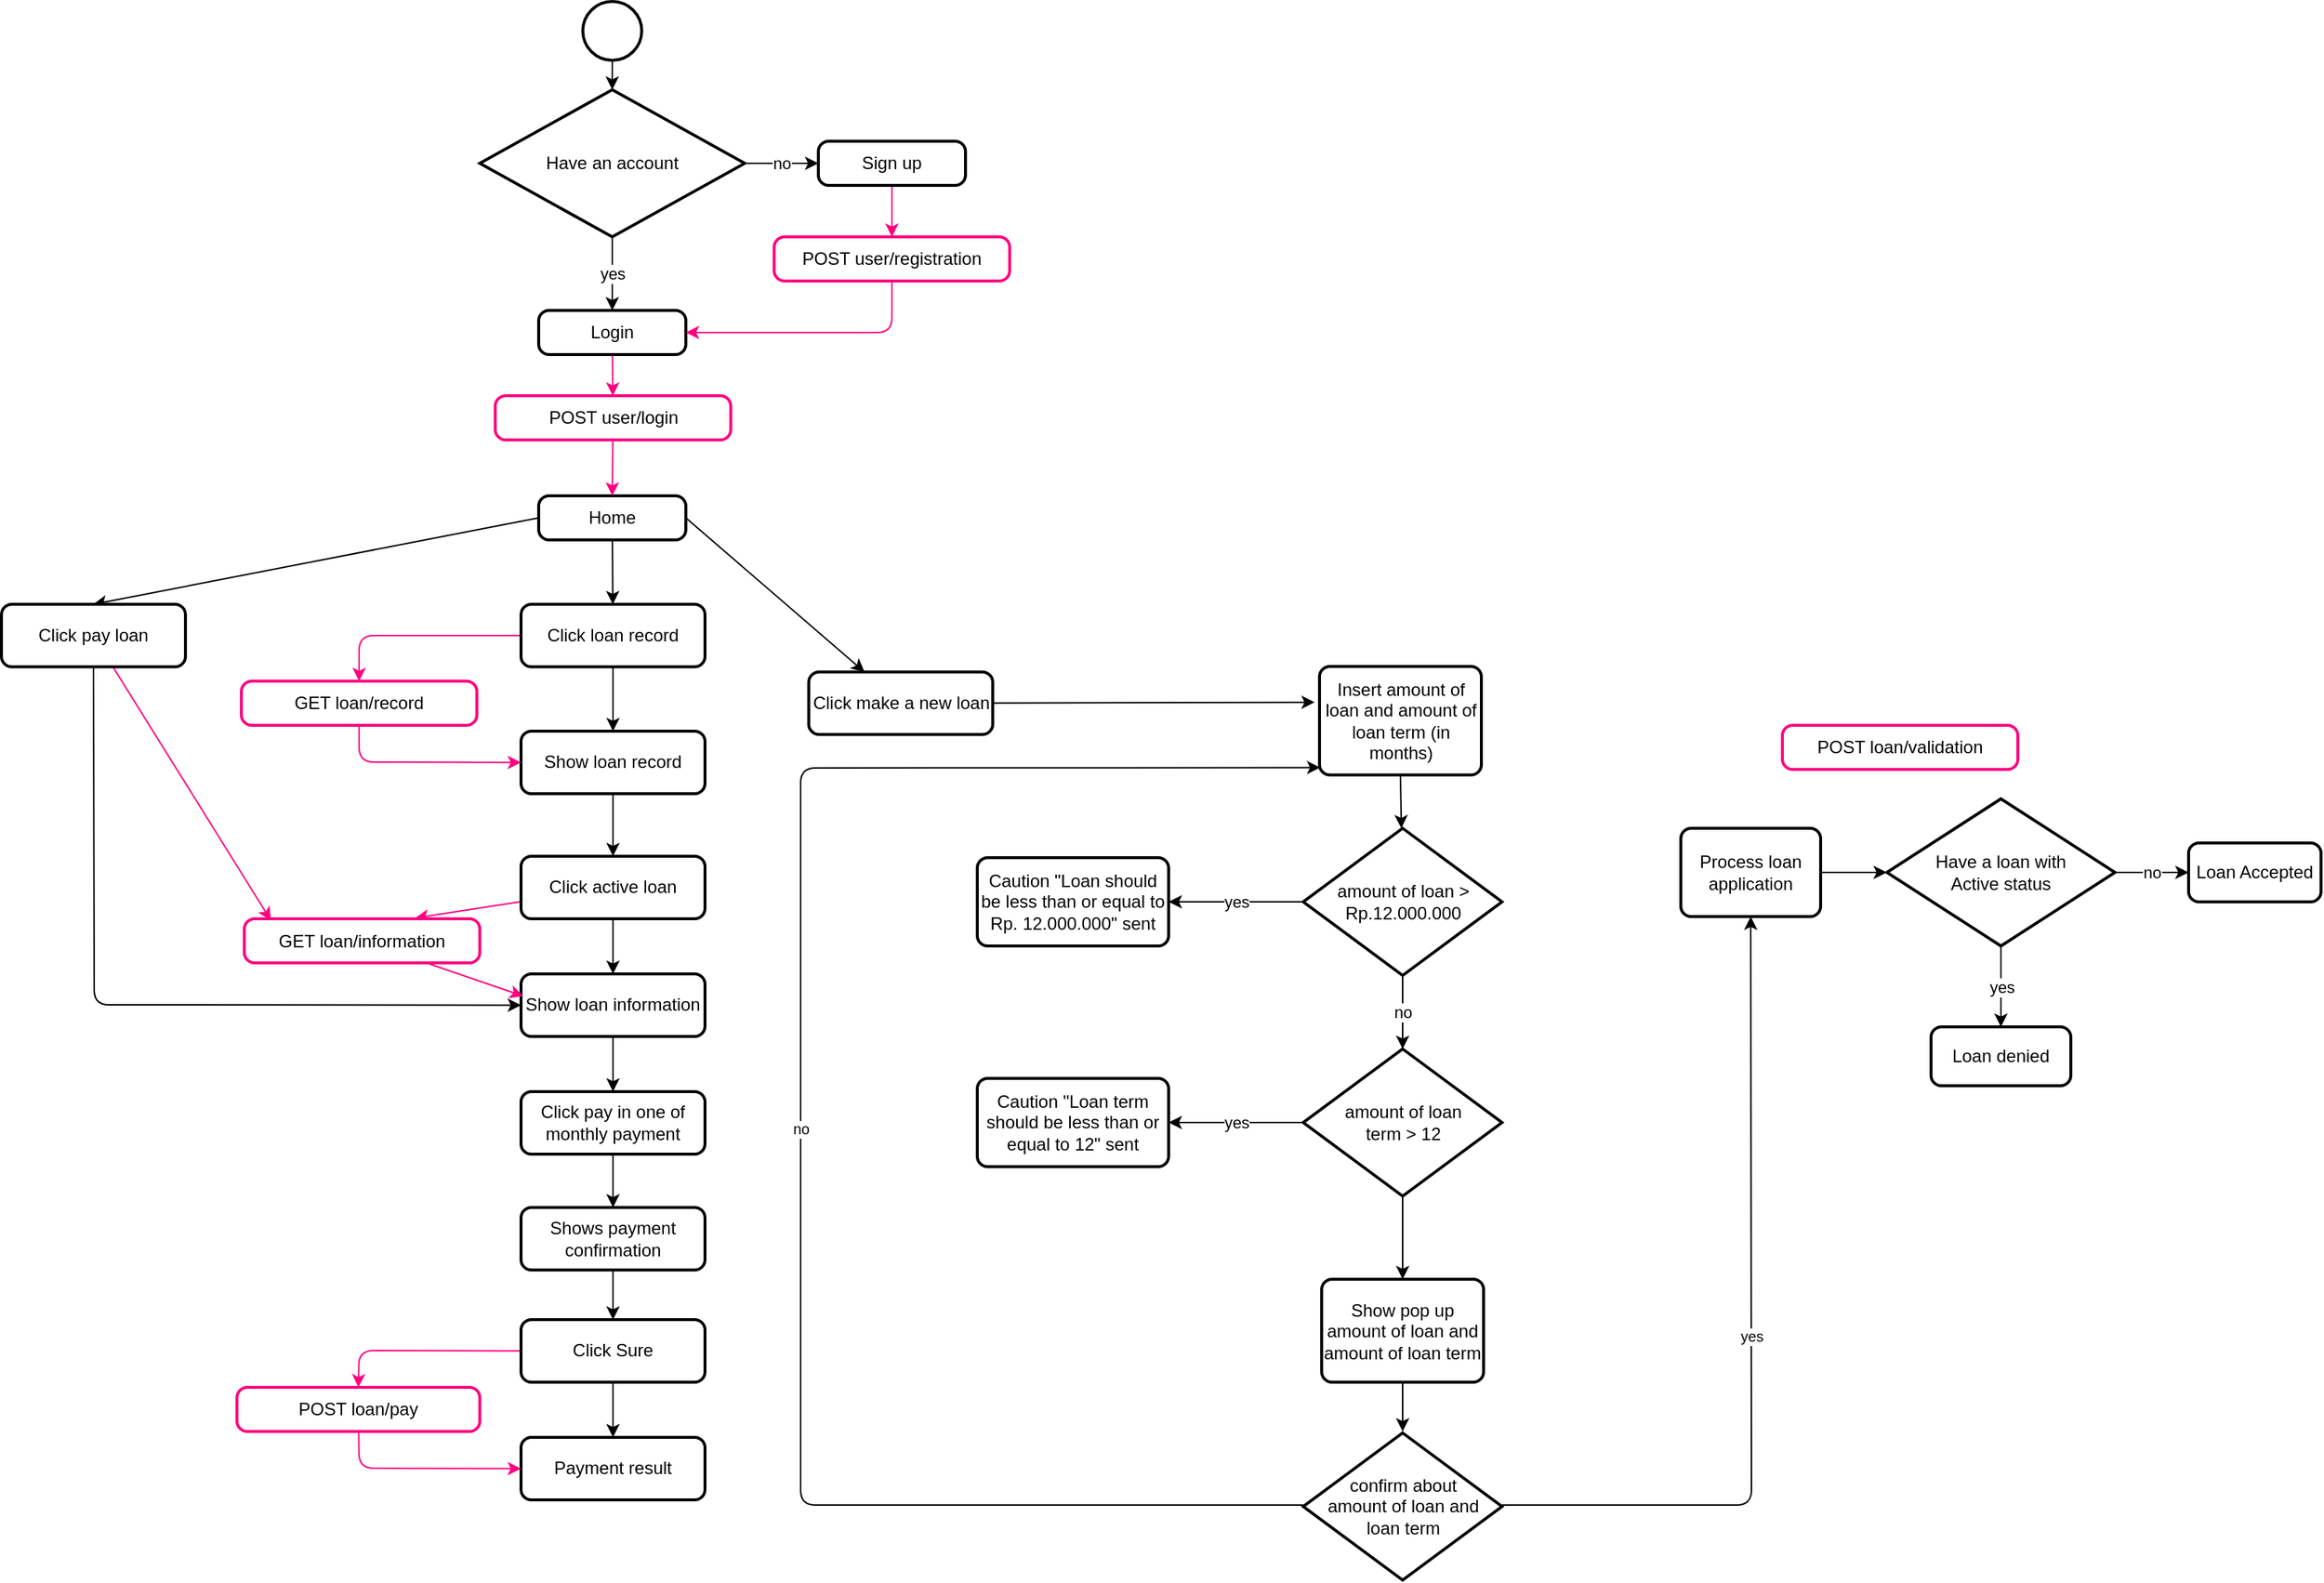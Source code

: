 <mxfile>
    <diagram id="LMBDaMiwRpc_Ts98rPe4" name="Architecture apps">
        <mxGraphModel dx="4950" dy="1887" grid="1" gridSize="10" guides="1" tooltips="1" connect="1" arrows="1" fold="1" page="1" pageScale="1" pageWidth="850" pageHeight="1100" math="0" shadow="0">
            <root>
                <mxCell id="0"/>
                <mxCell id="1" parent="0"/>
                <mxCell id="71" value="" style="strokeWidth=2;html=1;shape=mxgraph.flowchart.start_2;whiteSpace=wrap;" parent="1" vertex="1">
                    <mxGeometry x="-353" y="22" width="40" height="40" as="geometry"/>
                </mxCell>
                <mxCell id="72" value="Have an account" style="strokeWidth=2;html=1;shape=mxgraph.flowchart.decision;whiteSpace=wrap;" parent="1" vertex="1">
                    <mxGeometry x="-423" y="82" width="180" height="100" as="geometry"/>
                </mxCell>
                <mxCell id="73" value="" style="edgeStyle=none;html=1;" parent="1" source="71" target="72" edge="1">
                    <mxGeometry relative="1" as="geometry"/>
                </mxCell>
                <mxCell id="74" style="edgeStyle=none;html=1;fontSize=10;strokeColor=#FF0080;" parent="1" source="75" target="128" edge="1">
                    <mxGeometry relative="1" as="geometry"/>
                </mxCell>
                <mxCell id="75" value="Sign up" style="rounded=1;whiteSpace=wrap;html=1;absoluteArcSize=1;arcSize=14;strokeWidth=2;" parent="1" vertex="1">
                    <mxGeometry x="-193" y="117" width="100" height="30" as="geometry"/>
                </mxCell>
                <mxCell id="76" value="no" style="edgeStyle=none;html=1;" parent="1" source="72" target="75" edge="1">
                    <mxGeometry relative="1" as="geometry"/>
                </mxCell>
                <mxCell id="77" value="" style="edgeStyle=none;html=1;fontSize=10;strokeColor=#FF0080;" parent="1" source="78" target="130" edge="1">
                    <mxGeometry relative="1" as="geometry"/>
                </mxCell>
                <mxCell id="78" value="Login" style="rounded=1;whiteSpace=wrap;html=1;absoluteArcSize=1;arcSize=14;strokeWidth=2;" parent="1" vertex="1">
                    <mxGeometry x="-383" y="232" width="100" height="30" as="geometry"/>
                </mxCell>
                <mxCell id="79" value="yes" style="edgeStyle=none;html=1;exitX=0.5;exitY=1;exitDx=0;exitDy=0;exitPerimeter=0;entryX=0.5;entryY=0;entryDx=0;entryDy=0;" parent="1" source="72" target="78" edge="1">
                    <mxGeometry relative="1" as="geometry"/>
                </mxCell>
                <mxCell id="80" style="edgeStyle=none;html=1;startArrow=none;exitX=1;exitY=0.5;exitDx=0;exitDy=0;" parent="1" source="83" target="102" edge="1">
                    <mxGeometry relative="1" as="geometry"/>
                </mxCell>
                <mxCell id="81" style="edgeStyle=none;html=1;fontSize=40;" parent="1" source="83" target="105" edge="1">
                    <mxGeometry relative="1" as="geometry"/>
                </mxCell>
                <mxCell id="82" style="edgeStyle=none;html=1;entryX=0.5;entryY=0;entryDx=0;entryDy=0;fontSize=40;exitX=0;exitY=0.5;exitDx=0;exitDy=0;" parent="1" source="83" target="115" edge="1">
                    <mxGeometry relative="1" as="geometry"/>
                </mxCell>
                <mxCell id="83" value="Home" style="rounded=1;whiteSpace=wrap;html=1;absoluteArcSize=1;arcSize=14;strokeWidth=2;" parent="1" vertex="1">
                    <mxGeometry x="-383" y="358" width="100" height="30" as="geometry"/>
                </mxCell>
                <mxCell id="84" style="edgeStyle=none;html=1;exitX=0.5;exitY=1;exitDx=0;exitDy=0;fontSize=12;" parent="1" source="85" target="92" edge="1">
                    <mxGeometry relative="1" as="geometry"/>
                </mxCell>
                <mxCell id="85" value="Insert amount of loan and amount of loan term (in months)" style="rounded=1;whiteSpace=wrap;html=1;absoluteArcSize=1;arcSize=14;strokeWidth=2;" parent="1" vertex="1">
                    <mxGeometry x="147.5" y="474" width="110" height="73.75" as="geometry"/>
                </mxCell>
                <mxCell id="86" value="yes" style="edgeStyle=none;html=1;" parent="1" source="88" target="99" edge="1">
                    <mxGeometry relative="1" as="geometry"/>
                </mxCell>
                <mxCell id="87" value="no" style="edgeStyle=none;html=1;exitX=1;exitY=0.5;exitDx=0;exitDy=0;exitPerimeter=0;" parent="1" source="88" target="100" edge="1">
                    <mxGeometry relative="1" as="geometry"/>
                </mxCell>
                <mxCell id="88" value="Have a loan with &lt;br&gt;Active status" style="strokeWidth=2;html=1;shape=mxgraph.flowchart.decision;whiteSpace=wrap;" parent="1" vertex="1">
                    <mxGeometry x="533" y="564" width="155" height="100" as="geometry"/>
                </mxCell>
                <mxCell id="89" value="Caution &quot;Loan should be less than or equal to Rp. 12.000.000&quot; sent" style="rounded=1;whiteSpace=wrap;html=1;absoluteArcSize=1;arcSize=14;strokeWidth=2;" parent="1" vertex="1">
                    <mxGeometry x="-85" y="604" width="130" height="60" as="geometry"/>
                </mxCell>
                <mxCell id="90" value="no" style="edgeStyle=none;html=1;exitX=0.5;exitY=1;exitDx=0;exitDy=0;exitPerimeter=0;verticalAlign=middle;" parent="1" source="92" target="96" edge="1">
                    <mxGeometry relative="1" as="geometry"/>
                </mxCell>
                <mxCell id="91" value="yes" style="edgeStyle=none;html=1;exitX=0;exitY=0.5;exitDx=0;exitDy=0;exitPerimeter=0;entryX=1;entryY=0.5;entryDx=0;entryDy=0;" parent="1" source="92" target="89" edge="1">
                    <mxGeometry relative="1" as="geometry"/>
                </mxCell>
                <mxCell id="92" value="amount of loan &amp;gt; Rp.12.000.000" style="strokeWidth=2;html=1;shape=mxgraph.flowchart.decision;whiteSpace=wrap;" parent="1" vertex="1">
                    <mxGeometry x="136.5" y="584" width="135" height="100" as="geometry"/>
                </mxCell>
                <mxCell id="93" value="Caution &quot;Loan term should be less than or equal to 12&quot; sent" style="rounded=1;whiteSpace=wrap;html=1;absoluteArcSize=1;arcSize=14;strokeWidth=2;" parent="1" vertex="1">
                    <mxGeometry x="-85" y="754" width="130" height="60" as="geometry"/>
                </mxCell>
                <mxCell id="94" value="yes" style="edgeStyle=none;html=1;exitX=0;exitY=0.5;exitDx=0;exitDy=0;exitPerimeter=0;" parent="1" source="96" target="93" edge="1">
                    <mxGeometry relative="1" as="geometry"/>
                </mxCell>
                <mxCell id="95" style="edgeStyle=none;html=1;" parent="1" source="96" target="139" edge="1">
                    <mxGeometry relative="1" as="geometry"/>
                </mxCell>
                <mxCell id="96" value="amount of loan &lt;br&gt;term &amp;gt; 12" style="strokeWidth=2;html=1;shape=mxgraph.flowchart.decision;whiteSpace=wrap;" parent="1" vertex="1">
                    <mxGeometry x="136.5" y="734" width="135" height="100" as="geometry"/>
                </mxCell>
                <mxCell id="97" style="edgeStyle=none;html=1;exitX=1;exitY=0.5;exitDx=0;exitDy=0;" parent="1" source="98" target="88" edge="1">
                    <mxGeometry relative="1" as="geometry"/>
                </mxCell>
                <mxCell id="98" value="Process loan application" style="rounded=1;whiteSpace=wrap;html=1;absoluteArcSize=1;arcSize=14;strokeWidth=2;" parent="1" vertex="1">
                    <mxGeometry x="393" y="584" width="95" height="60" as="geometry"/>
                </mxCell>
                <mxCell id="99" value="Loan denied" style="rounded=1;whiteSpace=wrap;html=1;absoluteArcSize=1;arcSize=14;strokeWidth=2;" parent="1" vertex="1">
                    <mxGeometry x="563" y="719" width="95" height="40" as="geometry"/>
                </mxCell>
                <mxCell id="100" value="Loan Accepted" style="rounded=1;whiteSpace=wrap;html=1;absoluteArcSize=1;arcSize=14;strokeWidth=2;" parent="1" vertex="1">
                    <mxGeometry x="738" y="594" width="90" height="40" as="geometry"/>
                </mxCell>
                <mxCell id="101" style="edgeStyle=none;html=1;entryX=-0.029;entryY=0.33;entryDx=0;entryDy=0;entryPerimeter=0;fontSize=12;" parent="1" source="102" target="85" edge="1">
                    <mxGeometry relative="1" as="geometry"/>
                </mxCell>
                <mxCell id="102" value="Click make a new loan" style="rounded=1;whiteSpace=wrap;html=1;absoluteArcSize=1;arcSize=14;strokeWidth=2;" parent="1" vertex="1">
                    <mxGeometry x="-199.5" y="477.75" width="125" height="42.5" as="geometry"/>
                </mxCell>
                <mxCell id="103" style="edgeStyle=none;html=1;fontSize=40;" parent="1" source="105" target="107" edge="1">
                    <mxGeometry relative="1" as="geometry"/>
                </mxCell>
                <mxCell id="104" style="edgeStyle=none;html=1;entryX=0.5;entryY=0;entryDx=0;entryDy=0;fontSize=10;strokeColor=#FF0080;" parent="1" source="105" target="133" edge="1">
                    <mxGeometry relative="1" as="geometry">
                        <Array as="points">
                            <mxPoint x="-505" y="453"/>
                        </Array>
                    </mxGeometry>
                </mxCell>
                <mxCell id="105" value="Click loan record" style="rounded=1;whiteSpace=wrap;html=1;absoluteArcSize=1;arcSize=14;strokeWidth=2;" parent="1" vertex="1">
                    <mxGeometry x="-395" y="431.75" width="125" height="42.5" as="geometry"/>
                </mxCell>
                <mxCell id="106" style="edgeStyle=none;html=1;entryX=0.5;entryY=0;entryDx=0;entryDy=0;fontSize=40;" parent="1" source="107" target="110" edge="1">
                    <mxGeometry relative="1" as="geometry"/>
                </mxCell>
                <mxCell id="107" value="Show loan record" style="rounded=1;whiteSpace=wrap;html=1;absoluteArcSize=1;arcSize=14;strokeWidth=2;" parent="1" vertex="1">
                    <mxGeometry x="-395" y="518" width="125" height="42.5" as="geometry"/>
                </mxCell>
                <mxCell id="108" style="edgeStyle=none;html=1;entryX=0.5;entryY=0;entryDx=0;entryDy=0;fontSize=40;" parent="1" source="110" target="112" edge="1">
                    <mxGeometry relative="1" as="geometry"/>
                </mxCell>
                <mxCell id="109" style="edgeStyle=none;html=1;entryX=0.726;entryY=-0.017;entryDx=0;entryDy=0;entryPerimeter=0;fontSize=10;strokeColor=#FF0080;" parent="1" source="110" target="135" edge="1">
                    <mxGeometry relative="1" as="geometry"/>
                </mxCell>
                <mxCell id="110" value="Click active loan" style="rounded=1;whiteSpace=wrap;html=1;absoluteArcSize=1;arcSize=14;strokeWidth=2;" parent="1" vertex="1">
                    <mxGeometry x="-395" y="603" width="125" height="42.5" as="geometry"/>
                </mxCell>
                <mxCell id="111" style="edgeStyle=none;html=1;fontSize=40;" parent="1" source="112" target="117" edge="1">
                    <mxGeometry relative="1" as="geometry"/>
                </mxCell>
                <mxCell id="112" value="Show loan information" style="rounded=1;whiteSpace=wrap;html=1;absoluteArcSize=1;arcSize=14;strokeWidth=2;" parent="1" vertex="1">
                    <mxGeometry x="-395" y="683" width="125" height="42.5" as="geometry"/>
                </mxCell>
                <mxCell id="113" style="edgeStyle=none;html=1;exitX=0.5;exitY=1;exitDx=0;exitDy=0;entryX=0;entryY=0.5;entryDx=0;entryDy=0;fontSize=40;" parent="1" source="115" target="112" edge="1">
                    <mxGeometry relative="1" as="geometry">
                        <Array as="points">
                            <mxPoint x="-685" y="704"/>
                        </Array>
                    </mxGeometry>
                </mxCell>
                <mxCell id="114" style="edgeStyle=none;html=1;entryX=0.113;entryY=0.039;entryDx=0;entryDy=0;entryPerimeter=0;fontSize=10;strokeColor=#FF0080;" parent="1" source="115" target="135" edge="1">
                    <mxGeometry relative="1" as="geometry"/>
                </mxCell>
                <mxCell id="115" value="Click pay loan" style="rounded=1;whiteSpace=wrap;html=1;absoluteArcSize=1;arcSize=14;strokeWidth=2;" parent="1" vertex="1">
                    <mxGeometry x="-748" y="431.75" width="125" height="42.5" as="geometry"/>
                </mxCell>
                <mxCell id="116" style="edgeStyle=none;html=1;fontSize=40;" parent="1" source="117" target="119" edge="1">
                    <mxGeometry relative="1" as="geometry"/>
                </mxCell>
                <mxCell id="117" value="Click pay in one of monthly payment" style="rounded=1;whiteSpace=wrap;html=1;absoluteArcSize=1;arcSize=14;strokeWidth=2;" parent="1" vertex="1">
                    <mxGeometry x="-395" y="763" width="125" height="42.5" as="geometry"/>
                </mxCell>
                <mxCell id="118" style="edgeStyle=none;html=1;fontSize=40;" parent="1" source="119" target="122" edge="1">
                    <mxGeometry relative="1" as="geometry"/>
                </mxCell>
                <mxCell id="119" value="Shows payment confirmation" style="rounded=1;whiteSpace=wrap;html=1;absoluteArcSize=1;arcSize=14;strokeWidth=2;" parent="1" vertex="1">
                    <mxGeometry x="-395" y="841.75" width="125" height="42.5" as="geometry"/>
                </mxCell>
                <mxCell id="120" style="edgeStyle=none;html=1;fontSize=40;" parent="1" source="122" target="123" edge="1">
                    <mxGeometry relative="1" as="geometry"/>
                </mxCell>
                <mxCell id="121" style="edgeStyle=none;html=1;exitX=0;exitY=0.5;exitDx=0;exitDy=0;entryX=0.5;entryY=0;entryDx=0;entryDy=0;strokeColor=#FF0080;" parent="1" source="122" target="137" edge="1">
                    <mxGeometry relative="1" as="geometry">
                        <Array as="points">
                            <mxPoint x="-505" y="939"/>
                        </Array>
                    </mxGeometry>
                </mxCell>
                <mxCell id="122" value="Click Sure" style="rounded=1;whiteSpace=wrap;html=1;absoluteArcSize=1;arcSize=14;strokeWidth=2;" parent="1" vertex="1">
                    <mxGeometry x="-395" y="918" width="125" height="42.5" as="geometry"/>
                </mxCell>
                <mxCell id="123" value="Payment result" style="rounded=1;whiteSpace=wrap;html=1;absoluteArcSize=1;arcSize=14;strokeWidth=2;" parent="1" vertex="1">
                    <mxGeometry x="-395" y="998" width="125" height="42.5" as="geometry"/>
                </mxCell>
                <mxCell id="124" value="no" style="edgeStyle=none;html=1;entryX=0.005;entryY=0.932;entryDx=0;entryDy=0;fontSize=10;entryPerimeter=0;" parent="1" target="85" edge="1">
                    <mxGeometry relative="1" as="geometry">
                        <Array as="points">
                            <mxPoint x="-205" y="1044"/>
                            <mxPoint x="-205" y="543"/>
                        </Array>
                        <mxPoint x="136.5" y="1044" as="sourcePoint"/>
                    </mxGeometry>
                </mxCell>
                <mxCell id="125" value="yes" style="edgeStyle=none;html=1;entryX=0.5;entryY=1;entryDx=0;entryDy=0;fontSize=10;" parent="1" target="98" edge="1">
                    <mxGeometry relative="1" as="geometry">
                        <Array as="points">
                            <mxPoint x="441" y="1044"/>
                        </Array>
                        <mxPoint x="271.5" y="1044" as="sourcePoint"/>
                    </mxGeometry>
                </mxCell>
                <mxCell id="126" value="confirm about&lt;br&gt;amount of loan and &lt;br&gt;loan term" style="strokeWidth=2;html=1;shape=mxgraph.flowchart.decision;whiteSpace=wrap;" parent="1" vertex="1">
                    <mxGeometry x="136.5" y="995" width="135" height="100" as="geometry"/>
                </mxCell>
                <mxCell id="127" style="edgeStyle=none;html=1;entryX=1;entryY=0.5;entryDx=0;entryDy=0;fontSize=10;strokeColor=#FF0080;" parent="1" source="128" target="78" edge="1">
                    <mxGeometry relative="1" as="geometry">
                        <Array as="points">
                            <mxPoint x="-143" y="247"/>
                        </Array>
                    </mxGeometry>
                </mxCell>
                <mxCell id="128" value="POST user/registration" style="rounded=1;whiteSpace=wrap;html=1;absoluteArcSize=1;arcSize=14;strokeWidth=2;strokeColor=#FF0080;" parent="1" vertex="1">
                    <mxGeometry x="-223" y="182" width="160" height="30" as="geometry"/>
                </mxCell>
                <mxCell id="129" style="edgeStyle=none;html=1;entryX=0.5;entryY=0;entryDx=0;entryDy=0;strokeColor=#FF0080;" parent="1" source="130" target="83" edge="1">
                    <mxGeometry relative="1" as="geometry"/>
                </mxCell>
                <mxCell id="130" value="POST user/login" style="rounded=1;whiteSpace=wrap;html=1;absoluteArcSize=1;arcSize=14;strokeWidth=2;strokeColor=#FF0080;" parent="1" vertex="1">
                    <mxGeometry x="-412.5" y="290" width="160" height="30" as="geometry"/>
                </mxCell>
                <mxCell id="131" value="POST loan/validation" style="rounded=1;whiteSpace=wrap;html=1;absoluteArcSize=1;arcSize=14;strokeWidth=2;strokeColor=#FF0080;" parent="1" vertex="1">
                    <mxGeometry x="462" y="514" width="160" height="30" as="geometry"/>
                </mxCell>
                <mxCell id="132" style="edgeStyle=none;html=1;entryX=0;entryY=0.5;entryDx=0;entryDy=0;fontSize=10;strokeColor=#FF0080;" parent="1" source="133" target="107" edge="1">
                    <mxGeometry relative="1" as="geometry">
                        <Array as="points">
                            <mxPoint x="-505" y="539"/>
                        </Array>
                    </mxGeometry>
                </mxCell>
                <mxCell id="133" value="GET loan/record" style="rounded=1;whiteSpace=wrap;html=1;absoluteArcSize=1;arcSize=14;strokeWidth=2;strokeColor=#FF0080;" parent="1" vertex="1">
                    <mxGeometry x="-585" y="484" width="160" height="30" as="geometry"/>
                </mxCell>
                <mxCell id="134" style="edgeStyle=none;html=1;entryX=0.012;entryY=0.355;entryDx=0;entryDy=0;entryPerimeter=0;fontSize=10;strokeColor=#FF0080;" parent="1" source="135" target="112" edge="1">
                    <mxGeometry relative="1" as="geometry"/>
                </mxCell>
                <mxCell id="135" value="GET loan/information" style="rounded=1;whiteSpace=wrap;html=1;absoluteArcSize=1;arcSize=14;strokeWidth=2;strokeColor=#FF0080;" parent="1" vertex="1">
                    <mxGeometry x="-583" y="645.5" width="160" height="30" as="geometry"/>
                </mxCell>
                <mxCell id="136" style="edgeStyle=none;html=1;entryX=0;entryY=0.5;entryDx=0;entryDy=0;strokeColor=#FF0080;" parent="1" source="137" target="123" edge="1">
                    <mxGeometry relative="1" as="geometry">
                        <Array as="points">
                            <mxPoint x="-505" y="1019"/>
                        </Array>
                    </mxGeometry>
                </mxCell>
                <mxCell id="137" value="POST loan/pay" style="rounded=1;whiteSpace=wrap;html=1;absoluteArcSize=1;arcSize=14;strokeWidth=2;strokeColor=#FF0080;" parent="1" vertex="1">
                    <mxGeometry x="-588" y="964" width="165" height="30" as="geometry"/>
                </mxCell>
                <mxCell id="138" style="edgeStyle=none;html=1;" parent="1" source="139" edge="1">
                    <mxGeometry relative="1" as="geometry">
                        <mxPoint x="204" y="994" as="targetPoint"/>
                    </mxGeometry>
                </mxCell>
                <mxCell id="139" value="Show pop up amount of loan and amount of loan term" style="rounded=1;whiteSpace=wrap;html=1;absoluteArcSize=1;arcSize=14;strokeWidth=2;" parent="1" vertex="1">
                    <mxGeometry x="149" y="890.5" width="110" height="70" as="geometry"/>
                </mxCell>
            </root>
        </mxGraphModel>
    </diagram>
    <diagram id="ZZmkxIp_o-_VheUNirji" name="ERD">
        <mxGraphModel dx="1230" dy="566" grid="1" gridSize="10" guides="1" tooltips="1" connect="1" arrows="1" fold="1" page="1" pageScale="1" pageWidth="850" pageHeight="1100" math="0" shadow="0">
            <root>
                <mxCell id="JkAAkRRSRj5MD_xLW7A6-0"/>
                <mxCell id="JkAAkRRSRj5MD_xLW7A6-1" parent="JkAAkRRSRj5MD_xLW7A6-0"/>
                <mxCell id="JkAAkRRSRj5MD_xLW7A6-2" value="loan" style="shape=table;startSize=30;container=1;collapsible=1;childLayout=tableLayout;fixedRows=1;rowLines=0;fontStyle=1;align=center;resizeLast=1;" parent="JkAAkRRSRj5MD_xLW7A6-1" vertex="1">
                    <mxGeometry x="470" y="189" width="250" height="270" as="geometry"/>
                </mxCell>
                <mxCell id="JkAAkRRSRj5MD_xLW7A6-3" value="" style="shape=partialRectangle;collapsible=0;dropTarget=0;pointerEvents=0;fillColor=none;top=0;left=0;bottom=1;right=0;points=[[0,0.5],[1,0.5]];portConstraint=eastwest;" parent="JkAAkRRSRj5MD_xLW7A6-2" vertex="1">
                    <mxGeometry y="30" width="250" height="30" as="geometry"/>
                </mxCell>
                <mxCell id="JkAAkRRSRj5MD_xLW7A6-4" value="PK" style="shape=partialRectangle;connectable=0;fillColor=none;top=0;left=0;bottom=0;right=0;fontStyle=1;overflow=hidden;" parent="JkAAkRRSRj5MD_xLW7A6-3" vertex="1">
                    <mxGeometry width="30" height="30" as="geometry">
                        <mxRectangle width="30" height="30" as="alternateBounds"/>
                    </mxGeometry>
                </mxCell>
                <mxCell id="JkAAkRRSRj5MD_xLW7A6-5" value="id_loan int(10)" style="shape=partialRectangle;connectable=0;fillColor=none;top=0;left=0;bottom=0;right=0;align=left;spacingLeft=6;fontStyle=5;overflow=hidden;" parent="JkAAkRRSRj5MD_xLW7A6-3" vertex="1">
                    <mxGeometry x="30" width="220" height="30" as="geometry">
                        <mxRectangle width="220" height="30" as="alternateBounds"/>
                    </mxGeometry>
                </mxCell>
                <mxCell id="JkAAkRRSRj5MD_xLW7A6-6" style="shape=partialRectangle;collapsible=0;dropTarget=0;pointerEvents=0;fillColor=none;top=0;left=0;bottom=0;right=0;points=[[0,0.5],[1,0.5]];portConstraint=eastwest;" parent="JkAAkRRSRj5MD_xLW7A6-2" vertex="1">
                    <mxGeometry y="60" width="250" height="30" as="geometry"/>
                </mxCell>
                <mxCell id="JkAAkRRSRj5MD_xLW7A6-7" value="" style="shape=partialRectangle;connectable=0;fillColor=none;top=0;left=0;bottom=0;right=0;editable=1;overflow=hidden;" parent="JkAAkRRSRj5MD_xLW7A6-6" vertex="1">
                    <mxGeometry width="30" height="30" as="geometry">
                        <mxRectangle width="30" height="30" as="alternateBounds"/>
                    </mxGeometry>
                </mxCell>
                <mxCell id="JkAAkRRSRj5MD_xLW7A6-8" value="user_id int(10)" style="shape=partialRectangle;connectable=0;fillColor=none;top=0;left=0;bottom=0;right=0;align=left;spacingLeft=6;overflow=hidden;" parent="JkAAkRRSRj5MD_xLW7A6-6" vertex="1">
                    <mxGeometry x="30" width="220" height="30" as="geometry">
                        <mxRectangle width="220" height="30" as="alternateBounds"/>
                    </mxGeometry>
                </mxCell>
                <mxCell id="JkAAkRRSRj5MD_xLW7A6-9" value="" style="shape=partialRectangle;collapsible=0;dropTarget=0;pointerEvents=0;fillColor=none;top=0;left=0;bottom=0;right=0;points=[[0,0.5],[1,0.5]];portConstraint=eastwest;" parent="JkAAkRRSRj5MD_xLW7A6-2" vertex="1">
                    <mxGeometry y="90" width="250" height="30" as="geometry"/>
                </mxCell>
                <mxCell id="JkAAkRRSRj5MD_xLW7A6-10" value="" style="shape=partialRectangle;connectable=0;fillColor=none;top=0;left=0;bottom=0;right=0;editable=1;overflow=hidden;" parent="JkAAkRRSRj5MD_xLW7A6-9" vertex="1">
                    <mxGeometry width="30" height="30" as="geometry">
                        <mxRectangle width="30" height="30" as="alternateBounds"/>
                    </mxGeometry>
                </mxCell>
                <mxCell id="JkAAkRRSRj5MD_xLW7A6-11" value="amount_of_loan dec(8, 2)" style="shape=partialRectangle;connectable=0;fillColor=none;top=0;left=0;bottom=0;right=0;align=left;spacingLeft=6;overflow=hidden;" parent="JkAAkRRSRj5MD_xLW7A6-9" vertex="1">
                    <mxGeometry x="30" width="220" height="30" as="geometry">
                        <mxRectangle width="220" height="30" as="alternateBounds"/>
                    </mxGeometry>
                </mxCell>
                <mxCell id="JkAAkRRSRj5MD_xLW7A6-12" value="" style="shape=partialRectangle;collapsible=0;dropTarget=0;pointerEvents=0;fillColor=none;top=0;left=0;bottom=0;right=0;points=[[0,0.5],[1,0.5]];portConstraint=eastwest;" parent="JkAAkRRSRj5MD_xLW7A6-2" vertex="1">
                    <mxGeometry y="120" width="250" height="30" as="geometry"/>
                </mxCell>
                <mxCell id="JkAAkRRSRj5MD_xLW7A6-13" value="" style="shape=partialRectangle;connectable=0;fillColor=none;top=0;left=0;bottom=0;right=0;editable=1;overflow=hidden;" parent="JkAAkRRSRj5MD_xLW7A6-12" vertex="1">
                    <mxGeometry width="30" height="30" as="geometry">
                        <mxRectangle width="30" height="30" as="alternateBounds"/>
                    </mxGeometry>
                </mxCell>
                <mxCell id="JkAAkRRSRj5MD_xLW7A6-14" value="loan_term int (2)" style="shape=partialRectangle;connectable=0;fillColor=none;top=0;left=0;bottom=0;right=0;align=left;spacingLeft=6;overflow=hidden;" parent="JkAAkRRSRj5MD_xLW7A6-12" vertex="1">
                    <mxGeometry x="30" width="220" height="30" as="geometry">
                        <mxRectangle width="220" height="30" as="alternateBounds"/>
                    </mxGeometry>
                </mxCell>
                <mxCell id="JkAAkRRSRj5MD_xLW7A6-15" style="shape=partialRectangle;collapsible=0;dropTarget=0;pointerEvents=0;fillColor=none;top=0;left=0;bottom=0;right=0;points=[[0,0.5],[1,0.5]];portConstraint=eastwest;" parent="JkAAkRRSRj5MD_xLW7A6-2" vertex="1">
                    <mxGeometry y="150" width="250" height="30" as="geometry"/>
                </mxCell>
                <mxCell id="JkAAkRRSRj5MD_xLW7A6-16" style="shape=partialRectangle;connectable=0;fillColor=none;top=0;left=0;bottom=0;right=0;editable=1;overflow=hidden;" parent="JkAAkRRSRj5MD_xLW7A6-15" vertex="1">
                    <mxGeometry width="30" height="30" as="geometry">
                        <mxRectangle width="30" height="30" as="alternateBounds"/>
                    </mxGeometry>
                </mxCell>
                <mxCell id="JkAAkRRSRj5MD_xLW7A6-17" value="monthly_payment dec(8, 2)" style="shape=partialRectangle;connectable=0;fillColor=none;top=0;left=0;bottom=0;right=0;align=left;spacingLeft=6;overflow=hidden;" parent="JkAAkRRSRj5MD_xLW7A6-15" vertex="1">
                    <mxGeometry x="30" width="220" height="30" as="geometry">
                        <mxRectangle width="220" height="30" as="alternateBounds"/>
                    </mxGeometry>
                </mxCell>
                <mxCell id="JkAAkRRSRj5MD_xLW7A6-18" value="" style="shape=partialRectangle;collapsible=0;dropTarget=0;pointerEvents=0;fillColor=none;top=0;left=0;bottom=0;right=0;points=[[0,0.5],[1,0.5]];portConstraint=eastwest;" parent="JkAAkRRSRj5MD_xLW7A6-2" vertex="1">
                    <mxGeometry y="180" width="250" height="30" as="geometry"/>
                </mxCell>
                <mxCell id="JkAAkRRSRj5MD_xLW7A6-19" value="" style="shape=partialRectangle;connectable=0;fillColor=none;top=0;left=0;bottom=0;right=0;editable=1;overflow=hidden;" parent="JkAAkRRSRj5MD_xLW7A6-18" vertex="1">
                    <mxGeometry width="30" height="30" as="geometry">
                        <mxRectangle width="30" height="30" as="alternateBounds"/>
                    </mxGeometry>
                </mxCell>
                <mxCell id="JkAAkRRSRj5MD_xLW7A6-20" value="start_date date" style="shape=partialRectangle;connectable=0;fillColor=none;top=0;left=0;bottom=0;right=0;align=left;spacingLeft=6;overflow=hidden;" parent="JkAAkRRSRj5MD_xLW7A6-18" vertex="1">
                    <mxGeometry x="30" width="220" height="30" as="geometry">
                        <mxRectangle width="220" height="30" as="alternateBounds"/>
                    </mxGeometry>
                </mxCell>
                <mxCell id="JkAAkRRSRj5MD_xLW7A6-21" style="shape=partialRectangle;collapsible=0;dropTarget=0;pointerEvents=0;fillColor=none;top=0;left=0;bottom=0;right=0;points=[[0,0.5],[1,0.5]];portConstraint=eastwest;" parent="JkAAkRRSRj5MD_xLW7A6-2" vertex="1">
                    <mxGeometry y="210" width="250" height="30" as="geometry"/>
                </mxCell>
                <mxCell id="JkAAkRRSRj5MD_xLW7A6-22" style="shape=partialRectangle;connectable=0;fillColor=none;top=0;left=0;bottom=0;right=0;editable=1;overflow=hidden;" parent="JkAAkRRSRj5MD_xLW7A6-21" vertex="1">
                    <mxGeometry width="30" height="30" as="geometry">
                        <mxRectangle width="30" height="30" as="alternateBounds"/>
                    </mxGeometry>
                </mxCell>
                <mxCell id="JkAAkRRSRj5MD_xLW7A6-23" value="end_date date" style="shape=partialRectangle;connectable=0;fillColor=none;top=0;left=0;bottom=0;right=0;align=left;spacingLeft=6;overflow=hidden;" parent="JkAAkRRSRj5MD_xLW7A6-21" vertex="1">
                    <mxGeometry x="30" width="220" height="30" as="geometry">
                        <mxRectangle width="220" height="30" as="alternateBounds"/>
                    </mxGeometry>
                </mxCell>
                <mxCell id="JkAAkRRSRj5MD_xLW7A6-24" style="shape=partialRectangle;collapsible=0;dropTarget=0;pointerEvents=0;fillColor=none;top=0;left=0;bottom=0;right=0;points=[[0,0.5],[1,0.5]];portConstraint=eastwest;" parent="JkAAkRRSRj5MD_xLW7A6-2" vertex="1">
                    <mxGeometry y="240" width="250" height="30" as="geometry"/>
                </mxCell>
                <mxCell id="JkAAkRRSRj5MD_xLW7A6-25" style="shape=partialRectangle;connectable=0;fillColor=none;top=0;left=0;bottom=0;right=0;editable=1;overflow=hidden;" parent="JkAAkRRSRj5MD_xLW7A6-24" vertex="1">
                    <mxGeometry width="30" height="30" as="geometry">
                        <mxRectangle width="30" height="30" as="alternateBounds"/>
                    </mxGeometry>
                </mxCell>
                <mxCell id="JkAAkRRSRj5MD_xLW7A6-26" value="loan_status int(1)" style="shape=partialRectangle;connectable=0;fillColor=none;top=0;left=0;bottom=0;right=0;align=left;spacingLeft=6;overflow=hidden;" parent="JkAAkRRSRj5MD_xLW7A6-24" vertex="1">
                    <mxGeometry x="30" width="220" height="30" as="geometry">
                        <mxRectangle width="220" height="30" as="alternateBounds"/>
                    </mxGeometry>
                </mxCell>
                <mxCell id="JkAAkRRSRj5MD_xLW7A6-27" value="user_info" style="shape=table;startSize=30;container=1;collapsible=1;childLayout=tableLayout;fixedRows=1;rowLines=0;fontStyle=1;align=center;resizeLast=1;" parent="JkAAkRRSRj5MD_xLW7A6-1" vertex="1">
                    <mxGeometry x="70" y="209" width="260" height="330" as="geometry"/>
                </mxCell>
                <mxCell id="JkAAkRRSRj5MD_xLW7A6-28" value="" style="shape=partialRectangle;collapsible=0;dropTarget=0;pointerEvents=0;fillColor=none;top=0;left=0;bottom=1;right=0;points=[[0,0.5],[1,0.5]];portConstraint=eastwest;" parent="JkAAkRRSRj5MD_xLW7A6-27" vertex="1">
                    <mxGeometry y="30" width="260" height="30" as="geometry"/>
                </mxCell>
                <mxCell id="JkAAkRRSRj5MD_xLW7A6-29" value="PK" style="shape=partialRectangle;connectable=0;fillColor=none;top=0;left=0;bottom=0;right=0;fontStyle=1;overflow=hidden;" parent="JkAAkRRSRj5MD_xLW7A6-28" vertex="1">
                    <mxGeometry width="30" height="30" as="geometry">
                        <mxRectangle width="30" height="30" as="alternateBounds"/>
                    </mxGeometry>
                </mxCell>
                <mxCell id="JkAAkRRSRj5MD_xLW7A6-30" value="user_id int(10)" style="shape=partialRectangle;connectable=0;fillColor=none;top=0;left=0;bottom=0;right=0;align=left;spacingLeft=6;fontStyle=5;overflow=hidden;" parent="JkAAkRRSRj5MD_xLW7A6-28" vertex="1">
                    <mxGeometry x="30" width="230" height="30" as="geometry">
                        <mxRectangle width="230" height="30" as="alternateBounds"/>
                    </mxGeometry>
                </mxCell>
                <mxCell id="JkAAkRRSRj5MD_xLW7A6-31" value="" style="shape=partialRectangle;collapsible=0;dropTarget=0;pointerEvents=0;fillColor=none;top=0;left=0;bottom=0;right=0;points=[[0,0.5],[1,0.5]];portConstraint=eastwest;" parent="JkAAkRRSRj5MD_xLW7A6-27" vertex="1">
                    <mxGeometry y="60" width="260" height="30" as="geometry"/>
                </mxCell>
                <mxCell id="JkAAkRRSRj5MD_xLW7A6-32" value="" style="shape=partialRectangle;connectable=0;fillColor=none;top=0;left=0;bottom=0;right=0;editable=1;overflow=hidden;" parent="JkAAkRRSRj5MD_xLW7A6-31" vertex="1">
                    <mxGeometry width="30" height="30" as="geometry">
                        <mxRectangle width="30" height="30" as="alternateBounds"/>
                    </mxGeometry>
                </mxCell>
                <mxCell id="JkAAkRRSRj5MD_xLW7A6-33" value="name varchar(255)" style="shape=partialRectangle;connectable=0;fillColor=none;top=0;left=0;bottom=0;right=0;align=left;spacingLeft=6;overflow=hidden;" parent="JkAAkRRSRj5MD_xLW7A6-31" vertex="1">
                    <mxGeometry x="30" width="230" height="30" as="geometry">
                        <mxRectangle width="230" height="30" as="alternateBounds"/>
                    </mxGeometry>
                </mxCell>
                <mxCell id="JkAAkRRSRj5MD_xLW7A6-34" value="" style="shape=partialRectangle;collapsible=0;dropTarget=0;pointerEvents=0;fillColor=none;top=0;left=0;bottom=0;right=0;points=[[0,0.5],[1,0.5]];portConstraint=eastwest;" parent="JkAAkRRSRj5MD_xLW7A6-27" vertex="1">
                    <mxGeometry y="90" width="260" height="30" as="geometry"/>
                </mxCell>
                <mxCell id="JkAAkRRSRj5MD_xLW7A6-35" value="" style="shape=partialRectangle;connectable=0;fillColor=none;top=0;left=0;bottom=0;right=0;editable=1;overflow=hidden;" parent="JkAAkRRSRj5MD_xLW7A6-34" vertex="1">
                    <mxGeometry width="30" height="30" as="geometry">
                        <mxRectangle width="30" height="30" as="alternateBounds"/>
                    </mxGeometry>
                </mxCell>
                <mxCell id="JkAAkRRSRj5MD_xLW7A6-36" value="birthplace varchar(255)" style="shape=partialRectangle;connectable=0;fillColor=none;top=0;left=0;bottom=0;right=0;align=left;spacingLeft=6;overflow=hidden;" parent="JkAAkRRSRj5MD_xLW7A6-34" vertex="1">
                    <mxGeometry x="30" width="230" height="30" as="geometry">
                        <mxRectangle width="230" height="30" as="alternateBounds"/>
                    </mxGeometry>
                </mxCell>
                <mxCell id="JkAAkRRSRj5MD_xLW7A6-37" value="" style="shape=partialRectangle;collapsible=0;dropTarget=0;pointerEvents=0;fillColor=none;top=0;left=0;bottom=0;right=0;points=[[0,0.5],[1,0.5]];portConstraint=eastwest;" parent="JkAAkRRSRj5MD_xLW7A6-27" vertex="1">
                    <mxGeometry y="120" width="260" height="30" as="geometry"/>
                </mxCell>
                <mxCell id="JkAAkRRSRj5MD_xLW7A6-38" value="" style="shape=partialRectangle;connectable=0;fillColor=none;top=0;left=0;bottom=0;right=0;editable=1;overflow=hidden;" parent="JkAAkRRSRj5MD_xLW7A6-37" vertex="1">
                    <mxGeometry width="30" height="30" as="geometry">
                        <mxRectangle width="30" height="30" as="alternateBounds"/>
                    </mxGeometry>
                </mxCell>
                <mxCell id="JkAAkRRSRj5MD_xLW7A6-39" value="birthdate date" style="shape=partialRectangle;connectable=0;fillColor=none;top=0;left=0;bottom=0;right=0;align=left;spacingLeft=6;overflow=hidden;" parent="JkAAkRRSRj5MD_xLW7A6-37" vertex="1">
                    <mxGeometry x="30" width="230" height="30" as="geometry">
                        <mxRectangle width="230" height="30" as="alternateBounds"/>
                    </mxGeometry>
                </mxCell>
                <mxCell id="JkAAkRRSRj5MD_xLW7A6-40" style="shape=partialRectangle;collapsible=0;dropTarget=0;pointerEvents=0;fillColor=none;top=0;left=0;bottom=0;right=0;points=[[0,0.5],[1,0.5]];portConstraint=eastwest;" parent="JkAAkRRSRj5MD_xLW7A6-27" vertex="1">
                    <mxGeometry y="150" width="260" height="30" as="geometry"/>
                </mxCell>
                <mxCell id="JkAAkRRSRj5MD_xLW7A6-41" value="" style="shape=partialRectangle;connectable=0;fillColor=none;top=0;left=0;bottom=0;right=0;editable=1;overflow=hidden;" parent="JkAAkRRSRj5MD_xLW7A6-40" vertex="1">
                    <mxGeometry width="30" height="30" as="geometry">
                        <mxRectangle width="30" height="30" as="alternateBounds"/>
                    </mxGeometry>
                </mxCell>
                <mxCell id="JkAAkRRSRj5MD_xLW7A6-42" value="identity_number int(16)" style="shape=partialRectangle;connectable=0;fillColor=none;top=0;left=0;bottom=0;right=0;align=left;spacingLeft=6;overflow=hidden;" parent="JkAAkRRSRj5MD_xLW7A6-40" vertex="1">
                    <mxGeometry x="30" width="230" height="30" as="geometry">
                        <mxRectangle width="230" height="30" as="alternateBounds"/>
                    </mxGeometry>
                </mxCell>
                <mxCell id="JkAAkRRSRj5MD_xLW7A6-43" style="shape=partialRectangle;collapsible=0;dropTarget=0;pointerEvents=0;fillColor=none;top=0;left=0;bottom=0;right=0;points=[[0,0.5],[1,0.5]];portConstraint=eastwest;" parent="JkAAkRRSRj5MD_xLW7A6-27" vertex="1">
                    <mxGeometry y="180" width="260" height="30" as="geometry"/>
                </mxCell>
                <mxCell id="JkAAkRRSRj5MD_xLW7A6-44" style="shape=partialRectangle;connectable=0;fillColor=none;top=0;left=0;bottom=0;right=0;editable=1;overflow=hidden;" parent="JkAAkRRSRj5MD_xLW7A6-43" vertex="1">
                    <mxGeometry width="30" height="30" as="geometry">
                        <mxRectangle width="30" height="30" as="alternateBounds"/>
                    </mxGeometry>
                </mxCell>
                <mxCell id="JkAAkRRSRj5MD_xLW7A6-45" value="email varchar(255)" style="shape=partialRectangle;connectable=0;fillColor=none;top=0;left=0;bottom=0;right=0;align=left;spacingLeft=6;overflow=hidden;" parent="JkAAkRRSRj5MD_xLW7A6-43" vertex="1">
                    <mxGeometry x="30" width="230" height="30" as="geometry">
                        <mxRectangle width="230" height="30" as="alternateBounds"/>
                    </mxGeometry>
                </mxCell>
                <mxCell id="JkAAkRRSRj5MD_xLW7A6-46" style="shape=partialRectangle;collapsible=0;dropTarget=0;pointerEvents=0;fillColor=none;top=0;left=0;bottom=0;right=0;points=[[0,0.5],[1,0.5]];portConstraint=eastwest;" parent="JkAAkRRSRj5MD_xLW7A6-27" vertex="1">
                    <mxGeometry y="210" width="260" height="30" as="geometry"/>
                </mxCell>
                <mxCell id="JkAAkRRSRj5MD_xLW7A6-47" style="shape=partialRectangle;connectable=0;fillColor=none;top=0;left=0;bottom=0;right=0;editable=1;overflow=hidden;" parent="JkAAkRRSRj5MD_xLW7A6-46" vertex="1">
                    <mxGeometry width="30" height="30" as="geometry">
                        <mxRectangle width="30" height="30" as="alternateBounds"/>
                    </mxGeometry>
                </mxCell>
                <mxCell id="JkAAkRRSRj5MD_xLW7A6-48" value="password varchar(255)" style="shape=partialRectangle;connectable=0;fillColor=none;top=0;left=0;bottom=0;right=0;align=left;spacingLeft=6;overflow=hidden;" parent="JkAAkRRSRj5MD_xLW7A6-46" vertex="1">
                    <mxGeometry x="30" width="230" height="30" as="geometry">
                        <mxRectangle width="230" height="30" as="alternateBounds"/>
                    </mxGeometry>
                </mxCell>
                <mxCell id="JkAAkRRSRj5MD_xLW7A6-49" style="shape=partialRectangle;collapsible=0;dropTarget=0;pointerEvents=0;fillColor=none;top=0;left=0;bottom=0;right=0;points=[[0,0.5],[1,0.5]];portConstraint=eastwest;" parent="JkAAkRRSRj5MD_xLW7A6-27" vertex="1">
                    <mxGeometry y="240" width="260" height="30" as="geometry"/>
                </mxCell>
                <mxCell id="JkAAkRRSRj5MD_xLW7A6-50" style="shape=partialRectangle;connectable=0;fillColor=none;top=0;left=0;bottom=0;right=0;editable=1;overflow=hidden;" parent="JkAAkRRSRj5MD_xLW7A6-49" vertex="1">
                    <mxGeometry width="30" height="30" as="geometry">
                        <mxRectangle width="30" height="30" as="alternateBounds"/>
                    </mxGeometry>
                </mxCell>
                <mxCell id="JkAAkRRSRj5MD_xLW7A6-51" value="phone_number varchar(15)" style="shape=partialRectangle;connectable=0;fillColor=none;top=0;left=0;bottom=0;right=0;align=left;spacingLeft=6;overflow=hidden;" parent="JkAAkRRSRj5MD_xLW7A6-49" vertex="1">
                    <mxGeometry x="30" width="230" height="30" as="geometry">
                        <mxRectangle width="230" height="30" as="alternateBounds"/>
                    </mxGeometry>
                </mxCell>
                <mxCell id="JkAAkRRSRj5MD_xLW7A6-52" style="shape=partialRectangle;collapsible=0;dropTarget=0;pointerEvents=0;fillColor=none;top=0;left=0;bottom=0;right=0;points=[[0,0.5],[1,0.5]];portConstraint=eastwest;" parent="JkAAkRRSRj5MD_xLW7A6-27" vertex="1">
                    <mxGeometry y="270" width="260" height="30" as="geometry"/>
                </mxCell>
                <mxCell id="JkAAkRRSRj5MD_xLW7A6-53" style="shape=partialRectangle;connectable=0;fillColor=none;top=0;left=0;bottom=0;right=0;editable=1;overflow=hidden;" parent="JkAAkRRSRj5MD_xLW7A6-52" vertex="1">
                    <mxGeometry width="30" height="30" as="geometry">
                        <mxRectangle width="30" height="30" as="alternateBounds"/>
                    </mxGeometry>
                </mxCell>
                <mxCell id="JkAAkRRSRj5MD_xLW7A6-54" value="address varchar(255)" style="shape=partialRectangle;connectable=0;fillColor=none;top=0;left=0;bottom=0;right=0;align=left;spacingLeft=6;overflow=hidden;" parent="JkAAkRRSRj5MD_xLW7A6-52" vertex="1">
                    <mxGeometry x="30" width="230" height="30" as="geometry">
                        <mxRectangle width="230" height="30" as="alternateBounds"/>
                    </mxGeometry>
                </mxCell>
                <mxCell id="JkAAkRRSRj5MD_xLW7A6-55" style="shape=partialRectangle;collapsible=0;dropTarget=0;pointerEvents=0;fillColor=none;top=0;left=0;bottom=0;right=0;points=[[0,0.5],[1,0.5]];portConstraint=eastwest;" parent="JkAAkRRSRj5MD_xLW7A6-27" vertex="1">
                    <mxGeometry y="300" width="260" height="30" as="geometry"/>
                </mxCell>
                <mxCell id="JkAAkRRSRj5MD_xLW7A6-56" style="shape=partialRectangle;connectable=0;fillColor=none;top=0;left=0;bottom=0;right=0;editable=1;overflow=hidden;" parent="JkAAkRRSRj5MD_xLW7A6-55" vertex="1">
                    <mxGeometry width="30" height="30" as="geometry">
                        <mxRectangle width="30" height="30" as="alternateBounds"/>
                    </mxGeometry>
                </mxCell>
                <mxCell id="JkAAkRRSRj5MD_xLW7A6-57" value="domicile varchar(255)" style="shape=partialRectangle;connectable=0;fillColor=none;top=0;left=0;bottom=0;right=0;align=left;spacingLeft=6;overflow=hidden;" parent="JkAAkRRSRj5MD_xLW7A6-55" vertex="1">
                    <mxGeometry x="30" width="230" height="30" as="geometry">
                        <mxRectangle width="230" height="30" as="alternateBounds"/>
                    </mxGeometry>
                </mxCell>
                <mxCell id="JkAAkRRSRj5MD_xLW7A6-58" value="user_picture" style="shape=table;startSize=30;container=1;collapsible=1;childLayout=tableLayout;fixedRows=1;rowLines=0;fontStyle=1;align=center;resizeLast=1;" parent="JkAAkRRSRj5MD_xLW7A6-1" vertex="1">
                    <mxGeometry x="70" y="569" width="290" height="120" as="geometry"/>
                </mxCell>
                <mxCell id="JkAAkRRSRj5MD_xLW7A6-59" value="" style="shape=partialRectangle;collapsible=0;dropTarget=0;pointerEvents=0;fillColor=none;top=0;left=0;bottom=1;right=0;points=[[0,0.5],[1,0.5]];portConstraint=eastwest;" parent="JkAAkRRSRj5MD_xLW7A6-58" vertex="1">
                    <mxGeometry y="30" width="290" height="30" as="geometry"/>
                </mxCell>
                <mxCell id="JkAAkRRSRj5MD_xLW7A6-60" value="PK" style="shape=partialRectangle;connectable=0;fillColor=none;top=0;left=0;bottom=0;right=0;fontStyle=1;overflow=hidden;" parent="JkAAkRRSRj5MD_xLW7A6-59" vertex="1">
                    <mxGeometry width="30" height="30" as="geometry">
                        <mxRectangle width="30" height="30" as="alternateBounds"/>
                    </mxGeometry>
                </mxCell>
                <mxCell id="JkAAkRRSRj5MD_xLW7A6-61" value="user_id int(10)" style="shape=partialRectangle;connectable=0;fillColor=none;top=0;left=0;bottom=0;right=0;align=left;spacingLeft=6;fontStyle=5;overflow=hidden;" parent="JkAAkRRSRj5MD_xLW7A6-59" vertex="1">
                    <mxGeometry x="30" width="260" height="30" as="geometry">
                        <mxRectangle width="260" height="30" as="alternateBounds"/>
                    </mxGeometry>
                </mxCell>
                <mxCell id="JkAAkRRSRj5MD_xLW7A6-62" value="" style="shape=partialRectangle;collapsible=0;dropTarget=0;pointerEvents=0;fillColor=none;top=0;left=0;bottom=0;right=0;points=[[0,0.5],[1,0.5]];portConstraint=eastwest;" parent="JkAAkRRSRj5MD_xLW7A6-58" vertex="1">
                    <mxGeometry y="60" width="290" height="30" as="geometry"/>
                </mxCell>
                <mxCell id="JkAAkRRSRj5MD_xLW7A6-63" value="" style="shape=partialRectangle;connectable=0;fillColor=none;top=0;left=0;bottom=0;right=0;editable=1;overflow=hidden;" parent="JkAAkRRSRj5MD_xLW7A6-62" vertex="1">
                    <mxGeometry width="30" height="30" as="geometry">
                        <mxRectangle width="30" height="30" as="alternateBounds"/>
                    </mxGeometry>
                </mxCell>
                <mxCell id="JkAAkRRSRj5MD_xLW7A6-64" value="user_picture varbinary(max)" style="shape=partialRectangle;connectable=0;fillColor=none;top=0;left=0;bottom=0;right=0;align=left;spacingLeft=6;overflow=hidden;" parent="JkAAkRRSRj5MD_xLW7A6-62" vertex="1">
                    <mxGeometry x="30" width="260" height="30" as="geometry">
                        <mxRectangle width="260" height="30" as="alternateBounds"/>
                    </mxGeometry>
                </mxCell>
                <mxCell id="JkAAkRRSRj5MD_xLW7A6-65" value="" style="shape=partialRectangle;collapsible=0;dropTarget=0;pointerEvents=0;fillColor=none;top=0;left=0;bottom=0;right=0;points=[[0,0.5],[1,0.5]];portConstraint=eastwest;" parent="JkAAkRRSRj5MD_xLW7A6-58" vertex="1">
                    <mxGeometry y="90" width="290" height="30" as="geometry"/>
                </mxCell>
                <mxCell id="JkAAkRRSRj5MD_xLW7A6-66" value="" style="shape=partialRectangle;connectable=0;fillColor=none;top=0;left=0;bottom=0;right=0;editable=1;overflow=hidden;" parent="JkAAkRRSRj5MD_xLW7A6-65" vertex="1">
                    <mxGeometry width="30" height="30" as="geometry">
                        <mxRectangle width="30" height="30" as="alternateBounds"/>
                    </mxGeometry>
                </mxCell>
                <mxCell id="JkAAkRRSRj5MD_xLW7A6-67" value="user_identity_card_picture varbinary(max)" style="shape=partialRectangle;connectable=0;fillColor=none;top=0;left=0;bottom=0;right=0;align=left;spacingLeft=6;overflow=hidden;" parent="JkAAkRRSRj5MD_xLW7A6-65" vertex="1">
                    <mxGeometry x="30" width="260" height="30" as="geometry">
                        <mxRectangle width="260" height="30" as="alternateBounds"/>
                    </mxGeometry>
                </mxCell>
                <mxCell id="JkAAkRRSRj5MD_xLW7A6-68" value="" style="edgeStyle=entityRelationEdgeStyle;fontSize=12;html=1;endArrow=ERmandOne;startArrow=ERmandOne;entryX=0.994;entryY=-0.067;entryDx=0;entryDy=0;entryPerimeter=0;" parent="JkAAkRRSRj5MD_xLW7A6-1" source="JkAAkRRSRj5MD_xLW7A6-59" target="JkAAkRRSRj5MD_xLW7A6-55" edge="1">
                    <mxGeometry width="100" height="100" relative="1" as="geometry">
                        <mxPoint x="470" y="609" as="sourcePoint"/>
                        <mxPoint x="60" y="429" as="targetPoint"/>
                    </mxGeometry>
                </mxCell>
                <mxCell id="JkAAkRRSRj5MD_xLW7A6-69" value="" style="edgeStyle=entityRelationEdgeStyle;fontSize=12;html=1;endArrow=ERoneToMany;startArrow=ERmandOne;entryX=0;entryY=0.5;entryDx=0;entryDy=0;" parent="JkAAkRRSRj5MD_xLW7A6-1" target="JkAAkRRSRj5MD_xLW7A6-3" edge="1">
                    <mxGeometry width="100" height="100" relative="1" as="geometry">
                        <mxPoint x="330" y="369" as="sourcePoint"/>
                        <mxPoint x="420" y="269" as="targetPoint"/>
                    </mxGeometry>
                </mxCell>
                <mxCell id="JkAAkRRSRj5MD_xLW7A6-70" value="payment" style="shape=table;startSize=30;container=1;collapsible=1;childLayout=tableLayout;fixedRows=1;rowLines=0;fontStyle=1;align=center;resizeLast=1;" parent="JkAAkRRSRj5MD_xLW7A6-1" vertex="1">
                    <mxGeometry x="490" y="504" width="250" height="270" as="geometry"/>
                </mxCell>
                <mxCell id="JkAAkRRSRj5MD_xLW7A6-71" value="" style="shape=partialRectangle;collapsible=0;dropTarget=0;pointerEvents=0;fillColor=none;top=0;left=0;bottom=1;right=0;points=[[0,0.5],[1,0.5]];portConstraint=eastwest;" parent="JkAAkRRSRj5MD_xLW7A6-70" vertex="1">
                    <mxGeometry y="30" width="250" height="30" as="geometry"/>
                </mxCell>
                <mxCell id="JkAAkRRSRj5MD_xLW7A6-72" value="PK" style="shape=partialRectangle;connectable=0;fillColor=none;top=0;left=0;bottom=0;right=0;fontStyle=1;overflow=hidden;" parent="JkAAkRRSRj5MD_xLW7A6-71" vertex="1">
                    <mxGeometry width="30" height="30" as="geometry">
                        <mxRectangle width="30" height="30" as="alternateBounds"/>
                    </mxGeometry>
                </mxCell>
                <mxCell id="JkAAkRRSRj5MD_xLW7A6-73" value="id_payment int(10)" style="shape=partialRectangle;connectable=0;fillColor=none;top=0;left=0;bottom=0;right=0;align=left;spacingLeft=6;fontStyle=5;overflow=hidden;" parent="JkAAkRRSRj5MD_xLW7A6-71" vertex="1">
                    <mxGeometry x="30" width="220" height="30" as="geometry">
                        <mxRectangle width="220" height="30" as="alternateBounds"/>
                    </mxGeometry>
                </mxCell>
                <mxCell id="JkAAkRRSRj5MD_xLW7A6-74" style="shape=partialRectangle;collapsible=0;dropTarget=0;pointerEvents=0;fillColor=none;top=0;left=0;bottom=0;right=0;points=[[0,0.5],[1,0.5]];portConstraint=eastwest;" parent="JkAAkRRSRj5MD_xLW7A6-70" vertex="1">
                    <mxGeometry y="60" width="250" height="30" as="geometry"/>
                </mxCell>
                <mxCell id="JkAAkRRSRj5MD_xLW7A6-75" value="" style="shape=partialRectangle;connectable=0;fillColor=none;top=0;left=0;bottom=0;right=0;editable=1;overflow=hidden;" parent="JkAAkRRSRj5MD_xLW7A6-74" vertex="1">
                    <mxGeometry width="30" height="30" as="geometry">
                        <mxRectangle width="30" height="30" as="alternateBounds"/>
                    </mxGeometry>
                </mxCell>
                <mxCell id="JkAAkRRSRj5MD_xLW7A6-76" value="id_loan int(10)" style="shape=partialRectangle;connectable=0;fillColor=none;top=0;left=0;bottom=0;right=0;align=left;spacingLeft=6;overflow=hidden;" parent="JkAAkRRSRj5MD_xLW7A6-74" vertex="1">
                    <mxGeometry x="30" width="220" height="30" as="geometry">
                        <mxRectangle width="220" height="30" as="alternateBounds"/>
                    </mxGeometry>
                </mxCell>
                <mxCell id="JkAAkRRSRj5MD_xLW7A6-77" value="" style="shape=partialRectangle;collapsible=0;dropTarget=0;pointerEvents=0;fillColor=none;top=0;left=0;bottom=0;right=0;points=[[0,0.5],[1,0.5]];portConstraint=eastwest;" parent="JkAAkRRSRj5MD_xLW7A6-70" vertex="1">
                    <mxGeometry y="90" width="250" height="30" as="geometry"/>
                </mxCell>
                <mxCell id="JkAAkRRSRj5MD_xLW7A6-78" value="" style="shape=partialRectangle;connectable=0;fillColor=none;top=0;left=0;bottom=0;right=0;editable=1;overflow=hidden;" parent="JkAAkRRSRj5MD_xLW7A6-77" vertex="1">
                    <mxGeometry width="30" height="30" as="geometry">
                        <mxRectangle width="30" height="30" as="alternateBounds"/>
                    </mxGeometry>
                </mxCell>
                <mxCell id="JkAAkRRSRj5MD_xLW7A6-79" value="user_id int(10)" style="shape=partialRectangle;connectable=0;fillColor=none;top=0;left=0;bottom=0;right=0;align=left;spacingLeft=6;overflow=hidden;" parent="JkAAkRRSRj5MD_xLW7A6-77" vertex="1">
                    <mxGeometry x="30" width="220" height="30" as="geometry">
                        <mxRectangle width="220" height="30" as="alternateBounds"/>
                    </mxGeometry>
                </mxCell>
                <mxCell id="JkAAkRRSRj5MD_xLW7A6-80" style="shape=partialRectangle;collapsible=0;dropTarget=0;pointerEvents=0;fillColor=none;top=0;left=0;bottom=0;right=0;points=[[0,0.5],[1,0.5]];portConstraint=eastwest;" parent="JkAAkRRSRj5MD_xLW7A6-70" vertex="1">
                    <mxGeometry y="120" width="250" height="30" as="geometry"/>
                </mxCell>
                <mxCell id="JkAAkRRSRj5MD_xLW7A6-81" style="shape=partialRectangle;connectable=0;fillColor=none;top=0;left=0;bottom=0;right=0;editable=1;overflow=hidden;" parent="JkAAkRRSRj5MD_xLW7A6-80" vertex="1">
                    <mxGeometry width="30" height="30" as="geometry">
                        <mxRectangle width="30" height="30" as="alternateBounds"/>
                    </mxGeometry>
                </mxCell>
                <mxCell id="JkAAkRRSRj5MD_xLW7A6-82" value="payment_date date" style="shape=partialRectangle;connectable=0;fillColor=none;top=0;left=0;bottom=0;right=0;align=left;spacingLeft=6;overflow=hidden;" parent="JkAAkRRSRj5MD_xLW7A6-80" vertex="1">
                    <mxGeometry x="30" width="220" height="30" as="geometry">
                        <mxRectangle width="220" height="30" as="alternateBounds"/>
                    </mxGeometry>
                </mxCell>
                <mxCell id="JkAAkRRSRj5MD_xLW7A6-83" value="" style="shape=partialRectangle;collapsible=0;dropTarget=0;pointerEvents=0;fillColor=none;top=0;left=0;bottom=0;right=0;points=[[0,0.5],[1,0.5]];portConstraint=eastwest;" parent="JkAAkRRSRj5MD_xLW7A6-70" vertex="1">
                    <mxGeometry y="150" width="250" height="30" as="geometry"/>
                </mxCell>
                <mxCell id="JkAAkRRSRj5MD_xLW7A6-84" value="" style="shape=partialRectangle;connectable=0;fillColor=none;top=0;left=0;bottom=0;right=0;editable=1;overflow=hidden;" parent="JkAAkRRSRj5MD_xLW7A6-83" vertex="1">
                    <mxGeometry width="30" height="30" as="geometry">
                        <mxRectangle width="30" height="30" as="alternateBounds"/>
                    </mxGeometry>
                </mxCell>
                <mxCell id="JkAAkRRSRj5MD_xLW7A6-85" value="monthly_payment dec(8,2)" style="shape=partialRectangle;connectable=0;fillColor=none;top=0;left=0;bottom=0;right=0;align=left;spacingLeft=6;overflow=hidden;" parent="JkAAkRRSRj5MD_xLW7A6-83" vertex="1">
                    <mxGeometry x="30" width="220" height="30" as="geometry">
                        <mxRectangle width="220" height="30" as="alternateBounds"/>
                    </mxGeometry>
                </mxCell>
                <mxCell id="JkAAkRRSRj5MD_xLW7A6-86" value="" style="shape=partialRectangle;collapsible=0;dropTarget=0;pointerEvents=0;fillColor=none;top=0;left=0;bottom=0;right=0;points=[[0,0.5],[1,0.5]];portConstraint=eastwest;" parent="JkAAkRRSRj5MD_xLW7A6-70" vertex="1">
                    <mxGeometry y="180" width="250" height="30" as="geometry"/>
                </mxCell>
                <mxCell id="JkAAkRRSRj5MD_xLW7A6-87" value="" style="shape=partialRectangle;connectable=0;fillColor=none;top=0;left=0;bottom=0;right=0;editable=1;overflow=hidden;" parent="JkAAkRRSRj5MD_xLW7A6-86" vertex="1">
                    <mxGeometry width="30" height="30" as="geometry">
                        <mxRectangle width="30" height="30" as="alternateBounds"/>
                    </mxGeometry>
                </mxCell>
                <mxCell id="JkAAkRRSRj5MD_xLW7A6-88" value="payment_time int(2)" style="shape=partialRectangle;connectable=0;fillColor=none;top=0;left=0;bottom=0;right=0;align=left;spacingLeft=6;overflow=hidden;" parent="JkAAkRRSRj5MD_xLW7A6-86" vertex="1">
                    <mxGeometry x="30" width="220" height="30" as="geometry">
                        <mxRectangle width="220" height="30" as="alternateBounds"/>
                    </mxGeometry>
                </mxCell>
                <mxCell id="JkAAkRRSRj5MD_xLW7A6-89" style="shape=partialRectangle;collapsible=0;dropTarget=0;pointerEvents=0;fillColor=none;top=0;left=0;bottom=0;right=0;points=[[0,0.5],[1,0.5]];portConstraint=eastwest;" parent="JkAAkRRSRj5MD_xLW7A6-70" vertex="1">
                    <mxGeometry y="210" width="250" height="30" as="geometry"/>
                </mxCell>
                <mxCell id="JkAAkRRSRj5MD_xLW7A6-90" style="shape=partialRectangle;connectable=0;fillColor=none;top=0;left=0;bottom=0;right=0;editable=1;overflow=hidden;" parent="JkAAkRRSRj5MD_xLW7A6-89" vertex="1">
                    <mxGeometry width="30" height="30" as="geometry">
                        <mxRectangle width="30" height="30" as="alternateBounds"/>
                    </mxGeometry>
                </mxCell>
                <mxCell id="JkAAkRRSRj5MD_xLW7A6-91" value="remaining_loan dec(8, 2)" style="shape=partialRectangle;connectable=0;fillColor=none;top=0;left=0;bottom=0;right=0;align=left;spacingLeft=6;overflow=hidden;" parent="JkAAkRRSRj5MD_xLW7A6-89" vertex="1">
                    <mxGeometry x="30" width="220" height="30" as="geometry">
                        <mxRectangle width="220" height="30" as="alternateBounds"/>
                    </mxGeometry>
                </mxCell>
                <mxCell id="JkAAkRRSRj5MD_xLW7A6-92" style="shape=partialRectangle;collapsible=0;dropTarget=0;pointerEvents=0;fillColor=none;top=0;left=0;bottom=0;right=0;points=[[0,0.5],[1,0.5]];portConstraint=eastwest;" parent="JkAAkRRSRj5MD_xLW7A6-70" vertex="1">
                    <mxGeometry y="240" width="250" height="30" as="geometry"/>
                </mxCell>
                <mxCell id="JkAAkRRSRj5MD_xLW7A6-93" style="shape=partialRectangle;connectable=0;fillColor=none;top=0;left=0;bottom=0;right=0;editable=1;overflow=hidden;" parent="JkAAkRRSRj5MD_xLW7A6-92" vertex="1">
                    <mxGeometry width="30" height="30" as="geometry">
                        <mxRectangle width="30" height="30" as="alternateBounds"/>
                    </mxGeometry>
                </mxCell>
                <mxCell id="JkAAkRRSRj5MD_xLW7A6-94" value="payment_status int(1)" style="shape=partialRectangle;connectable=0;fillColor=none;top=0;left=0;bottom=0;right=0;align=left;spacingLeft=6;overflow=hidden;" parent="JkAAkRRSRj5MD_xLW7A6-92" vertex="1">
                    <mxGeometry x="30" width="220" height="30" as="geometry">
                        <mxRectangle width="220" height="30" as="alternateBounds"/>
                    </mxGeometry>
                </mxCell>
                <mxCell id="JkAAkRRSRj5MD_xLW7A6-95" value="" style="edgeStyle=entityRelationEdgeStyle;fontSize=12;html=1;endArrow=ERoneToMany;startArrow=ERmandOne;" parent="JkAAkRRSRj5MD_xLW7A6-1" source="JkAAkRRSRj5MD_xLW7A6-15" target="JkAAkRRSRj5MD_xLW7A6-71" edge="1">
                    <mxGeometry width="100" height="100" relative="1" as="geometry">
                        <mxPoint x="720" y="520" as="sourcePoint"/>
                        <mxPoint x="780" y="424" as="targetPoint"/>
                    </mxGeometry>
                </mxCell>
                <mxCell id="JkAAkRRSRj5MD_xLW7A6-96" value="" style="rhombus;whiteSpace=wrap;html=1;fillColor=#FF0000;strokeColor=#FF0000;" parent="JkAAkRRSRj5MD_xLW7A6-1" vertex="1">
                    <mxGeometry x="74" y="364" width="20" height="20" as="geometry"/>
                </mxCell>
                <mxCell id="JkAAkRRSRj5MD_xLW7A6-97" value="" style="rhombus;whiteSpace=wrap;html=1;fillColor=#FF0000;strokeColor=#FF0000;" parent="JkAAkRRSRj5MD_xLW7A6-1" vertex="1">
                    <mxGeometry x="475" y="256" width="20" height="20" as="geometry"/>
                </mxCell>
                <mxCell id="JkAAkRRSRj5MD_xLW7A6-98" value="" style="rhombus;whiteSpace=wrap;html=1;fillColor=#FF0000;strokeColor=#FF0000;" parent="JkAAkRRSRj5MD_xLW7A6-1" vertex="1">
                    <mxGeometry x="495" y="570" width="20" height="20" as="geometry"/>
                </mxCell>
                <mxCell id="JkAAkRRSRj5MD_xLW7A6-99" value="" style="rhombus;whiteSpace=wrap;html=1;fillColor=#FF0000;strokeColor=#FF0000;" parent="JkAAkRRSRj5MD_xLW7A6-1" vertex="1">
                    <mxGeometry x="495" y="600" width="20" height="20" as="geometry"/>
                </mxCell>
                <mxCell id="JkAAkRRSRj5MD_xLW7A6-100" value="" style="rhombus;whiteSpace=wrap;html=1;fillColor=#00FFFF;strokeColor=#00FFFF;" parent="JkAAkRRSRj5MD_xLW7A6-1" vertex="1">
                    <mxGeometry x="74" y="395" width="20" height="20" as="geometry"/>
                </mxCell>
                <mxCell id="JkAAkRRSRj5MD_xLW7A6-101" value="" style="rhombus;whiteSpace=wrap;html=1;fillColor=#00FFFF;strokeColor=#00FFFF;" parent="JkAAkRRSRj5MD_xLW7A6-1" vertex="1">
                    <mxGeometry x="74" y="424" width="20" height="20" as="geometry"/>
                </mxCell>
                <mxCell id="JkAAkRRSRj5MD_xLW7A6-102" value="" style="rhombus;whiteSpace=wrap;html=1;fillColor=#00FFFF;strokeColor=#00FFFF;" parent="JkAAkRRSRj5MD_xLW7A6-1" vertex="1">
                    <mxGeometry x="74" y="454" width="20" height="20" as="geometry"/>
                </mxCell>
                <mxCell id="JkAAkRRSRj5MD_xLW7A6-103" value="" style="rhombus;whiteSpace=wrap;html=1;fillColor=#00FFFF;strokeColor=#00FFFF;" parent="JkAAkRRSRj5MD_xLW7A6-1" vertex="1">
                    <mxGeometry x="74" y="484" width="20" height="20" as="geometry"/>
                </mxCell>
                <mxCell id="JkAAkRRSRj5MD_xLW7A6-104" value="" style="rhombus;whiteSpace=wrap;html=1;fillColor=#00FFFF;strokeColor=#00FFFF;" parent="JkAAkRRSRj5MD_xLW7A6-1" vertex="1">
                    <mxGeometry x="74" y="513" width="20" height="20" as="geometry"/>
                </mxCell>
                <mxCell id="JkAAkRRSRj5MD_xLW7A6-105" value="" style="rhombus;whiteSpace=wrap;html=1;fillColor=#00FFFF;strokeColor=#00FFFF;" parent="JkAAkRRSRj5MD_xLW7A6-1" vertex="1">
                    <mxGeometry x="74" y="334" width="20" height="20" as="geometry"/>
                </mxCell>
                <mxCell id="JkAAkRRSRj5MD_xLW7A6-106" value="" style="rhombus;whiteSpace=wrap;html=1;fillColor=#00FFFF;strokeColor=#00FFFF;" parent="JkAAkRRSRj5MD_xLW7A6-1" vertex="1">
                    <mxGeometry x="74" y="305" width="20" height="20" as="geometry"/>
                </mxCell>
                <mxCell id="JkAAkRRSRj5MD_xLW7A6-107" value="" style="rhombus;whiteSpace=wrap;html=1;fillColor=#00FFFF;strokeColor=#00FFFF;" parent="JkAAkRRSRj5MD_xLW7A6-1" vertex="1">
                    <mxGeometry x="74" y="276" width="20" height="20" as="geometry"/>
                </mxCell>
                <mxCell id="JkAAkRRSRj5MD_xLW7A6-108" value="" style="rhombus;whiteSpace=wrap;html=1;fillColor=#00FFFF;strokeColor=#00FFFF;" parent="JkAAkRRSRj5MD_xLW7A6-1" vertex="1">
                    <mxGeometry x="475" y="285" width="20" height="20" as="geometry"/>
                </mxCell>
                <mxCell id="JkAAkRRSRj5MD_xLW7A6-109" value="" style="rhombus;whiteSpace=wrap;html=1;fillColor=#00FFFF;strokeColor=#00FFFF;" parent="JkAAkRRSRj5MD_xLW7A6-1" vertex="1">
                    <mxGeometry x="475" y="314" width="20" height="20" as="geometry"/>
                </mxCell>
                <mxCell id="JkAAkRRSRj5MD_xLW7A6-110" value="" style="rhombus;whiteSpace=wrap;html=1;fillColor=#00FFFF;strokeColor=#00FFFF;" parent="JkAAkRRSRj5MD_xLW7A6-1" vertex="1">
                    <mxGeometry x="475" y="344" width="20" height="20" as="geometry"/>
                </mxCell>
                <mxCell id="JkAAkRRSRj5MD_xLW7A6-111" value="" style="rhombus;whiteSpace=wrap;html=1;fillColor=#00FFFF;strokeColor=#00FFFF;" parent="JkAAkRRSRj5MD_xLW7A6-1" vertex="1">
                    <mxGeometry x="475" y="375" width="20" height="20" as="geometry"/>
                </mxCell>
                <mxCell id="JkAAkRRSRj5MD_xLW7A6-112" value="" style="rhombus;whiteSpace=wrap;html=1;fillColor=#00FFFF;strokeColor=#00FFFF;" parent="JkAAkRRSRj5MD_xLW7A6-1" vertex="1">
                    <mxGeometry x="475" y="404" width="20" height="20" as="geometry"/>
                </mxCell>
                <mxCell id="JkAAkRRSRj5MD_xLW7A6-113" value="" style="rhombus;whiteSpace=wrap;html=1;fillColor=#00FFFF;strokeColor=#00FFFF;" parent="JkAAkRRSRj5MD_xLW7A6-1" vertex="1">
                    <mxGeometry x="475" y="434" width="20" height="20" as="geometry"/>
                </mxCell>
                <mxCell id="JkAAkRRSRj5MD_xLW7A6-114" value="" style="rhombus;whiteSpace=wrap;html=1;fillColor=#00FFFF;strokeColor=#00FFFF;" parent="JkAAkRRSRj5MD_xLW7A6-1" vertex="1">
                    <mxGeometry x="495" y="630" width="20" height="20" as="geometry"/>
                </mxCell>
                <mxCell id="JkAAkRRSRj5MD_xLW7A6-115" value="" style="rhombus;whiteSpace=wrap;html=1;fillColor=#00FFFF;strokeColor=#00FFFF;" parent="JkAAkRRSRj5MD_xLW7A6-1" vertex="1">
                    <mxGeometry x="495" y="660" width="20" height="20" as="geometry"/>
                </mxCell>
                <mxCell id="JkAAkRRSRj5MD_xLW7A6-116" value="" style="rhombus;whiteSpace=wrap;html=1;fillColor=#00FFFF;strokeColor=#00FFFF;" parent="JkAAkRRSRj5MD_xLW7A6-1" vertex="1">
                    <mxGeometry x="495" y="689" width="20" height="20" as="geometry"/>
                </mxCell>
                <mxCell id="JkAAkRRSRj5MD_xLW7A6-117" value="" style="rhombus;whiteSpace=wrap;html=1;fillColor=#00FFFF;strokeColor=#00FFFF;" parent="JkAAkRRSRj5MD_xLW7A6-1" vertex="1">
                    <mxGeometry x="495" y="719" width="20" height="20" as="geometry"/>
                </mxCell>
                <mxCell id="JkAAkRRSRj5MD_xLW7A6-118" value="" style="rhombus;whiteSpace=wrap;html=1;fillColor=#00FFFF;strokeColor=#00FFFF;" parent="JkAAkRRSRj5MD_xLW7A6-1" vertex="1">
                    <mxGeometry x="495" y="749" width="20" height="20" as="geometry"/>
                </mxCell>
                <mxCell id="JkAAkRRSRj5MD_xLW7A6-119" value="" style="rhombus;whiteSpace=wrap;html=1;fillColor=#00FFFF;strokeColor=#00FFFF;" parent="JkAAkRRSRj5MD_xLW7A6-1" vertex="1">
                    <mxGeometry x="75" y="635" width="20" height="20" as="geometry"/>
                </mxCell>
                <mxCell id="JkAAkRRSRj5MD_xLW7A6-120" value="" style="rhombus;whiteSpace=wrap;html=1;fillColor=#00FFFF;strokeColor=#00FFFF;" parent="JkAAkRRSRj5MD_xLW7A6-1" vertex="1">
                    <mxGeometry x="75" y="664" width="20" height="20" as="geometry"/>
                </mxCell>
                <mxCell id="JkAAkRRSRj5MD_xLW7A6-121" value="Entity Relationship Diagram" style="text;html=1;strokeColor=none;fillColor=none;align=left;verticalAlign=middle;whiteSpace=wrap;rounded=0;fontSize=35;" parent="JkAAkRRSRj5MD_xLW7A6-1" vertex="1">
                    <mxGeometry x="70" y="50" width="530" height="110" as="geometry"/>
                </mxCell>
                <mxCell id="JkAAkRRSRj5MD_xLW7A6-122" value="Keterangan:&lt;br&gt;" style="text;html=1;strokeColor=none;fillColor=none;align=left;verticalAlign=middle;whiteSpace=wrap;rounded=0;fontSize=12;" parent="JkAAkRRSRj5MD_xLW7A6-1" vertex="1">
                    <mxGeometry x="70" y="760" width="180" height="30" as="geometry"/>
                </mxCell>
                <mxCell id="JkAAkRRSRj5MD_xLW7A6-123" value="PK&lt;span style=&quot;white-space: pre&quot;&gt;&#9;&lt;/span&gt;: Primary key&lt;br&gt;&lt;span style=&quot;white-space: pre&quot;&gt;&#9;&lt;/span&gt;: Foreign key, not null&lt;br&gt;&lt;span style=&quot;white-space: pre&quot;&gt;&#9;&lt;/span&gt;: Column not null" style="text;html=1;strokeColor=none;fillColor=none;align=left;verticalAlign=middle;whiteSpace=wrap;rounded=0;fontSize=12;" parent="JkAAkRRSRj5MD_xLW7A6-1" vertex="1">
                    <mxGeometry x="70" y="780" width="180" height="60" as="geometry"/>
                </mxCell>
                <mxCell id="JkAAkRRSRj5MD_xLW7A6-124" value="" style="rhombus;whiteSpace=wrap;html=1;fillColor=#FF0000;strokeColor=#FF0000;" parent="JkAAkRRSRj5MD_xLW7A6-1" vertex="1">
                    <mxGeometry x="75" y="805" width="10" height="10" as="geometry"/>
                </mxCell>
                <mxCell id="JkAAkRRSRj5MD_xLW7A6-125" value="" style="rhombus;whiteSpace=wrap;html=1;fillColor=#00FFFF;strokeColor=#00FFFF;" parent="JkAAkRRSRj5MD_xLW7A6-1" vertex="1">
                    <mxGeometry x="74" y="820" width="11" height="11" as="geometry"/>
                </mxCell>
            </root>
        </mxGraphModel>
    </diagram>
    <diagram id="v18CYXb6w4-vd6ht8FEI" name="API Function">
        <mxGraphModel dx="1757" dy="809" grid="1" gridSize="10" guides="1" tooltips="1" connect="1" arrows="1" fold="1" page="1" pageScale="1" pageWidth="850" pageHeight="1100" math="0" shadow="0">
            <root>
                <mxCell id="FIADPMN14E1i-Eydk8B5-0"/>
                <mxCell id="FIADPMN14E1i-Eydk8B5-1" parent="FIADPMN14E1i-Eydk8B5-0"/>
                <mxCell id="FIADPMN14E1i-Eydk8B5-2" value="" style="shape=table;html=1;whiteSpace=wrap;startSize=0;container=1;collapsible=0;childLayout=tableLayout;fillColor=#FFFFFF;" parent="FIADPMN14E1i-Eydk8B5-1" vertex="1">
                    <mxGeometry x="110" y="230" width="590" height="254" as="geometry"/>
                </mxCell>
                <mxCell id="FIADPMN14E1i-Eydk8B5-3" value="" style="shape=partialRectangle;html=1;whiteSpace=wrap;collapsible=0;dropTarget=0;pointerEvents=0;fillColor=none;top=0;left=0;bottom=0;right=0;points=[[0,0.5],[1,0.5]];portConstraint=eastwest;" parent="FIADPMN14E1i-Eydk8B5-2" vertex="1">
                    <mxGeometry width="590" height="50" as="geometry"/>
                </mxCell>
                <mxCell id="FIADPMN14E1i-Eydk8B5-4" value="API" style="shape=partialRectangle;html=1;whiteSpace=wrap;connectable=0;fillColor=#E6E6E6;top=0;left=0;bottom=0;right=0;overflow=hidden;pointerEvents=1;fontStyle=1" parent="FIADPMN14E1i-Eydk8B5-3" vertex="1">
                    <mxGeometry width="230" height="50" as="geometry">
                        <mxRectangle width="230" height="50" as="alternateBounds"/>
                    </mxGeometry>
                </mxCell>
                <mxCell id="FIADPMN14E1i-Eydk8B5-5" value="Function" style="shape=partialRectangle;html=1;whiteSpace=wrap;connectable=0;fillColor=#E6E6E6;top=0;left=0;bottom=0;right=0;overflow=hidden;pointerEvents=1;fontStyle=1" parent="FIADPMN14E1i-Eydk8B5-3" vertex="1">
                    <mxGeometry x="230" width="360" height="50" as="geometry">
                        <mxRectangle width="360" height="50" as="alternateBounds"/>
                    </mxGeometry>
                </mxCell>
                <mxCell id="FIADPMN14E1i-Eydk8B5-6" value="" style="shape=partialRectangle;html=1;whiteSpace=wrap;collapsible=0;dropTarget=0;pointerEvents=0;fillColor=none;top=0;left=0;bottom=0;right=0;points=[[0,0.5],[1,0.5]];portConstraint=eastwest;" parent="FIADPMN14E1i-Eydk8B5-2" vertex="1">
                    <mxGeometry y="50" width="590" height="34" as="geometry"/>
                </mxCell>
                <mxCell id="FIADPMN14E1i-Eydk8B5-7" value="POST user/registration" style="shape=partialRectangle;html=1;whiteSpace=wrap;connectable=0;fillColor=none;top=0;left=0;bottom=0;right=0;overflow=hidden;pointerEvents=1;align=left;" parent="FIADPMN14E1i-Eydk8B5-6" vertex="1">
                    <mxGeometry width="230" height="34" as="geometry">
                        <mxRectangle width="230" height="34" as="alternateBounds"/>
                    </mxGeometry>
                </mxCell>
                <mxCell id="FIADPMN14E1i-Eydk8B5-8" value="Processing user information for registration" style="shape=partialRectangle;html=1;whiteSpace=wrap;connectable=0;fillColor=none;top=0;left=0;bottom=0;right=0;overflow=hidden;pointerEvents=1;" parent="FIADPMN14E1i-Eydk8B5-6" vertex="1">
                    <mxGeometry x="230" width="360" height="34" as="geometry">
                        <mxRectangle width="360" height="34" as="alternateBounds"/>
                    </mxGeometry>
                </mxCell>
                <mxCell id="FIADPMN14E1i-Eydk8B5-9" style="shape=partialRectangle;html=1;whiteSpace=wrap;collapsible=0;dropTarget=0;pointerEvents=0;fillColor=none;top=0;left=0;bottom=0;right=0;points=[[0,0.5],[1,0.5]];portConstraint=eastwest;" parent="FIADPMN14E1i-Eydk8B5-2" vertex="1">
                    <mxGeometry y="84" width="590" height="34" as="geometry"/>
                </mxCell>
                <mxCell id="FIADPMN14E1i-Eydk8B5-10" value="POST user/login" style="shape=partialRectangle;html=1;whiteSpace=wrap;connectable=0;fillColor=none;top=0;left=0;bottom=0;right=0;overflow=hidden;pointerEvents=1;align=left;" parent="FIADPMN14E1i-Eydk8B5-9" vertex="1">
                    <mxGeometry width="230" height="34" as="geometry">
                        <mxRectangle width="230" height="34" as="alternateBounds"/>
                    </mxGeometry>
                </mxCell>
                <mxCell id="FIADPMN14E1i-Eydk8B5-11" value="post information to login to the apps" style="shape=partialRectangle;html=1;whiteSpace=wrap;connectable=0;fillColor=none;top=0;left=0;bottom=0;right=0;overflow=hidden;pointerEvents=1;" parent="FIADPMN14E1i-Eydk8B5-9" vertex="1">
                    <mxGeometry x="230" width="360" height="34" as="geometry">
                        <mxRectangle width="360" height="34" as="alternateBounds"/>
                    </mxGeometry>
                </mxCell>
                <mxCell id="FIADPMN14E1i-Eydk8B5-12" style="shape=partialRectangle;html=1;whiteSpace=wrap;collapsible=0;dropTarget=0;pointerEvents=0;fillColor=none;top=0;left=0;bottom=0;right=0;points=[[0,0.5],[1,0.5]];portConstraint=eastwest;" parent="FIADPMN14E1i-Eydk8B5-2" vertex="1">
                    <mxGeometry y="118" width="590" height="34" as="geometry"/>
                </mxCell>
                <mxCell id="FIADPMN14E1i-Eydk8B5-13" value="GET loan/record" style="shape=partialRectangle;html=1;whiteSpace=wrap;connectable=0;fillColor=none;top=0;left=0;bottom=0;right=0;overflow=hidden;pointerEvents=1;align=left;" parent="FIADPMN14E1i-Eydk8B5-12" vertex="1">
                    <mxGeometry width="230" height="34" as="geometry">
                        <mxRectangle width="230" height="34" as="alternateBounds"/>
                    </mxGeometry>
                </mxCell>
                <mxCell id="FIADPMN14E1i-Eydk8B5-14" value="to show data about loan record from database" style="shape=partialRectangle;html=1;whiteSpace=wrap;connectable=0;fillColor=none;top=0;left=0;bottom=0;right=0;overflow=hidden;pointerEvents=1;" parent="FIADPMN14E1i-Eydk8B5-12" vertex="1">
                    <mxGeometry x="230" width="360" height="34" as="geometry">
                        <mxRectangle width="360" height="34" as="alternateBounds"/>
                    </mxGeometry>
                </mxCell>
                <mxCell id="FIADPMN14E1i-Eydk8B5-15" style="shape=partialRectangle;html=1;whiteSpace=wrap;collapsible=0;dropTarget=0;pointerEvents=0;fillColor=none;top=0;left=0;bottom=0;right=0;points=[[0,0.5],[1,0.5]];portConstraint=eastwest;" parent="FIADPMN14E1i-Eydk8B5-2" vertex="1">
                    <mxGeometry y="152" width="590" height="34" as="geometry"/>
                </mxCell>
                <mxCell id="FIADPMN14E1i-Eydk8B5-16" value="GET loan/information" style="shape=partialRectangle;html=1;whiteSpace=wrap;connectable=0;fillColor=none;top=0;left=0;bottom=0;right=0;overflow=hidden;pointerEvents=1;align=left;" parent="FIADPMN14E1i-Eydk8B5-15" vertex="1">
                    <mxGeometry width="230" height="34" as="geometry">
                        <mxRectangle width="230" height="34" as="alternateBounds"/>
                    </mxGeometry>
                </mxCell>
                <mxCell id="FIADPMN14E1i-Eydk8B5-17" value="to show detail information of loan" style="shape=partialRectangle;html=1;whiteSpace=wrap;connectable=0;fillColor=none;top=0;left=0;bottom=0;right=0;overflow=hidden;pointerEvents=1;" parent="FIADPMN14E1i-Eydk8B5-15" vertex="1">
                    <mxGeometry x="230" width="360" height="34" as="geometry">
                        <mxRectangle width="360" height="34" as="alternateBounds"/>
                    </mxGeometry>
                </mxCell>
                <mxCell id="FIADPMN14E1i-Eydk8B5-18" style="shape=partialRectangle;html=1;whiteSpace=wrap;collapsible=0;dropTarget=0;pointerEvents=0;fillColor=none;top=0;left=0;bottom=0;right=0;points=[[0,0.5],[1,0.5]];portConstraint=eastwest;" parent="FIADPMN14E1i-Eydk8B5-2" vertex="1">
                    <mxGeometry y="186" width="590" height="34" as="geometry"/>
                </mxCell>
                <mxCell id="FIADPMN14E1i-Eydk8B5-19" value="POST loan/pay" style="shape=partialRectangle;html=1;whiteSpace=wrap;connectable=0;fillColor=none;top=0;left=0;bottom=0;right=0;overflow=hidden;pointerEvents=1;align=left;" parent="FIADPMN14E1i-Eydk8B5-18" vertex="1">
                    <mxGeometry width="230" height="34" as="geometry">
                        <mxRectangle width="230" height="34" as="alternateBounds"/>
                    </mxGeometry>
                </mxCell>
                <mxCell id="FIADPMN14E1i-Eydk8B5-20" value="to verify payment to third party data" style="shape=partialRectangle;html=1;whiteSpace=wrap;connectable=0;fillColor=none;top=0;left=0;bottom=0;right=0;overflow=hidden;pointerEvents=1;" parent="FIADPMN14E1i-Eydk8B5-18" vertex="1">
                    <mxGeometry x="230" width="360" height="34" as="geometry">
                        <mxRectangle width="360" height="34" as="alternateBounds"/>
                    </mxGeometry>
                </mxCell>
                <mxCell id="FIADPMN14E1i-Eydk8B5-21" style="shape=partialRectangle;html=1;whiteSpace=wrap;collapsible=0;dropTarget=0;pointerEvents=0;fillColor=none;top=0;left=0;bottom=0;right=0;points=[[0,0.5],[1,0.5]];portConstraint=eastwest;" parent="FIADPMN14E1i-Eydk8B5-2" vertex="1">
                    <mxGeometry y="220" width="590" height="34" as="geometry"/>
                </mxCell>
                <mxCell id="FIADPMN14E1i-Eydk8B5-22" value="GET loan/validation" style="shape=partialRectangle;html=1;whiteSpace=wrap;connectable=0;fillColor=none;top=0;left=0;bottom=0;right=0;overflow=hidden;pointerEvents=1;align=left;" parent="FIADPMN14E1i-Eydk8B5-21" vertex="1">
                    <mxGeometry width="230" height="34" as="geometry">
                        <mxRectangle width="230" height="34" as="alternateBounds"/>
                    </mxGeometry>
                </mxCell>
                <mxCell id="FIADPMN14E1i-Eydk8B5-23" value="to validate new loan application" style="shape=partialRectangle;html=1;whiteSpace=wrap;connectable=0;fillColor=none;top=0;left=0;bottom=0;right=0;overflow=hidden;pointerEvents=1;" parent="FIADPMN14E1i-Eydk8B5-21" vertex="1">
                    <mxGeometry x="230" width="360" height="34" as="geometry">
                        <mxRectangle width="360" height="34" as="alternateBounds"/>
                    </mxGeometry>
                </mxCell>
                <mxCell id="lOcnYXdo9AdWchURrwMh-0" value="API Function" style="text;html=1;strokeColor=none;fillColor=none;align=center;verticalAlign=middle;whiteSpace=wrap;rounded=0;fontSize=35;" parent="FIADPMN14E1i-Eydk8B5-1" vertex="1">
                    <mxGeometry x="110" y="110" width="590" height="50" as="geometry"/>
                </mxCell>
            </root>
        </mxGraphModel>
    </diagram>
    <diagram name="Screen flow" id="1IvWxqzJR2_JwSFcXvxO">
        <mxGraphModel dx="3514" dy="1617" grid="1" gridSize="10" guides="1" tooltips="1" connect="1" arrows="1" fold="1" page="1" pageScale="1" pageWidth="850" pageHeight="1100" math="0" shadow="0">
            <root>
                <mxCell id="qp6I5wm97VscG8BZL0ei-0"/>
                <mxCell id="qp6I5wm97VscG8BZL0ei-1" parent="qp6I5wm97VscG8BZL0ei-0"/>
                <mxCell id="qp6I5wm97VscG8BZL0ei-57" value="&lt;font style=&quot;font-size: 40px&quot;&gt;&lt;b style=&quot;font-size: 40px&quot;&gt;Screen Flow&lt;br&gt;Loan Apps&lt;br&gt;&lt;/b&gt;&lt;/font&gt;" style="text;html=1;strokeColor=none;fillColor=none;align=center;verticalAlign=middle;whiteSpace=wrap;rounded=0;shadow=1;fontSize=40;" vertex="1" parent="qp6I5wm97VscG8BZL0ei-1">
                    <mxGeometry x="80" y="90" width="270" height="150" as="geometry"/>
                </mxCell>
                <mxCell id="qp6I5wm97VscG8BZL0ei-76" style="edgeStyle=none;html=1;entryX=0;entryY=0.5;entryDx=0;entryDy=0;" edge="1" parent="qp6I5wm97VscG8BZL0ei-1" source="qp6I5wm97VscG8BZL0ei-78" target="qp6I5wm97VscG8BZL0ei-83">
                    <mxGeometry relative="1" as="geometry"/>
                </mxCell>
                <mxCell id="qp6I5wm97VscG8BZL0ei-77" style="edgeStyle=none;html=1;entryX=0;entryY=0.5;entryDx=0;entryDy=0;" edge="1" parent="qp6I5wm97VscG8BZL0ei-1" source="qp6I5wm97VscG8BZL0ei-78" target="qp6I5wm97VscG8BZL0ei-81">
                    <mxGeometry relative="1" as="geometry"/>
                </mxCell>
                <mxCell id="qp6I5wm97VscG8BZL0ei-78" value="First Page" style="rounded=0;whiteSpace=wrap;html=1;fillColor=#B3FF66;" vertex="1" parent="qp6I5wm97VscG8BZL0ei-1">
                    <mxGeometry x="275" y="401" width="110" height="30" as="geometry"/>
                </mxCell>
                <mxCell id="qp6I5wm97VscG8BZL0ei-79" value="In the first page, there are two choices for users to the next step. the first one is sign up, for registration. The second one is login, to login to the apps" style="rounded=0;whiteSpace=wrap;html=1;" vertex="1" parent="qp6I5wm97VscG8BZL0ei-1">
                    <mxGeometry x="250" y="451" width="160" height="130" as="geometry"/>
                </mxCell>
                <mxCell id="qp6I5wm97VscG8BZL0ei-80" style="edgeStyle=none;html=1;" edge="1" parent="qp6I5wm97VscG8BZL0ei-1" source="qp6I5wm97VscG8BZL0ei-81" target="qp6I5wm97VscG8BZL0ei-89">
                    <mxGeometry relative="1" as="geometry"/>
                </mxCell>
                <mxCell id="qp6I5wm97VscG8BZL0ei-81" value="login" style="rounded=0;whiteSpace=wrap;html=1;" vertex="1" parent="qp6I5wm97VscG8BZL0ei-1">
                    <mxGeometry x="515" y="476" width="110" height="30" as="geometry"/>
                </mxCell>
                <mxCell id="qp6I5wm97VscG8BZL0ei-82" style="edgeStyle=none;html=1;" edge="1" parent="qp6I5wm97VscG8BZL0ei-1" source="qp6I5wm97VscG8BZL0ei-83" target="qp6I5wm97VscG8BZL0ei-85">
                    <mxGeometry relative="1" as="geometry"/>
                </mxCell>
                <mxCell id="qp6I5wm97VscG8BZL0ei-83" value="sign up" style="rounded=0;whiteSpace=wrap;html=1;" vertex="1" parent="qp6I5wm97VscG8BZL0ei-1">
                    <mxGeometry x="515" y="330" width="110" height="30" as="geometry"/>
                </mxCell>
                <mxCell id="qp6I5wm97VscG8BZL0ei-84" style="edgeStyle=none;html=1;entryX=0.461;entryY=-0.014;entryDx=0;entryDy=0;entryPerimeter=0;" edge="1" parent="qp6I5wm97VscG8BZL0ei-1" source="qp6I5wm97VscG8BZL0ei-85" target="qp6I5wm97VscG8BZL0ei-81">
                    <mxGeometry relative="1" as="geometry">
                        <Array as="points">
                            <mxPoint x="740" y="406"/>
                            <mxPoint x="566" y="406"/>
                        </Array>
                    </mxGeometry>
                </mxCell>
                <mxCell id="qp6I5wm97VscG8BZL0ei-85" value="registration" style="rounded=0;whiteSpace=wrap;html=1;" vertex="1" parent="qp6I5wm97VscG8BZL0ei-1">
                    <mxGeometry x="685" y="330" width="110" height="30" as="geometry"/>
                </mxCell>
                <mxCell id="Tbx1YQ2IZjJHZrZeOwe2-2" style="edgeStyle=none;html=1;entryX=-0.002;entryY=0.458;entryDx=0;entryDy=0;entryPerimeter=0;" edge="1" parent="qp6I5wm97VscG8BZL0ei-1" source="qp6I5wm97VscG8BZL0ei-89" target="Tbx1YQ2IZjJHZrZeOwe2-0">
                    <mxGeometry relative="1" as="geometry"/>
                </mxCell>
                <mxCell id="qp6I5wm97VscG8BZL0ei-89" value="input email and password or use biometric" style="rounded=0;whiteSpace=wrap;html=1;" vertex="1" parent="qp6I5wm97VscG8BZL0ei-1">
                    <mxGeometry x="685" y="451" width="110" height="80" as="geometry"/>
                </mxCell>
                <mxCell id="qp6I5wm97VscG8BZL0ei-90" style="edgeStyle=none;html=1;entryX=0;entryY=0.5;entryDx=0;entryDy=0;" edge="1" parent="qp6I5wm97VscG8BZL0ei-1" source="qp6I5wm97VscG8BZL0ei-91" target="qp6I5wm97VscG8BZL0ei-104">
                    <mxGeometry relative="1" as="geometry"/>
                </mxCell>
                <mxCell id="qp6I5wm97VscG8BZL0ei-91" value="Make a New Loan" style="rounded=0;whiteSpace=wrap;html=1;" vertex="1" parent="qp6I5wm97VscG8BZL0ei-1">
                    <mxGeometry x="1118" y="529" width="190" height="30" as="geometry"/>
                </mxCell>
                <mxCell id="qp6I5wm97VscG8BZL0ei-92" style="edgeStyle=none;html=1;" edge="1" parent="qp6I5wm97VscG8BZL0ei-1" source="qp6I5wm97VscG8BZL0ei-93" target="qp6I5wm97VscG8BZL0ei-99">
                    <mxGeometry relative="1" as="geometry"/>
                </mxCell>
                <mxCell id="qp6I5wm97VscG8BZL0ei-93" value="Pay Loan" style="rounded=0;whiteSpace=wrap;html=1;" vertex="1" parent="qp6I5wm97VscG8BZL0ei-1">
                    <mxGeometry x="1118" y="464" width="190" height="30" as="geometry"/>
                </mxCell>
                <mxCell id="qp6I5wm97VscG8BZL0ei-94" style="edgeStyle=none;html=1;" edge="1" parent="qp6I5wm97VscG8BZL0ei-1" source="qp6I5wm97VscG8BZL0ei-95" target="qp6I5wm97VscG8BZL0ei-97">
                    <mxGeometry relative="1" as="geometry"/>
                </mxCell>
                <mxCell id="qp6I5wm97VscG8BZL0ei-95" value="Loan Record" style="rounded=0;whiteSpace=wrap;html=1;" vertex="1" parent="qp6I5wm97VscG8BZL0ei-1">
                    <mxGeometry x="1118" y="394" width="190" height="30" as="geometry"/>
                </mxCell>
                <mxCell id="qp6I5wm97VscG8BZL0ei-96" style="edgeStyle=none;html=1;entryX=0.5;entryY=0;entryDx=0;entryDy=0;" edge="1" parent="qp6I5wm97VscG8BZL0ei-1" source="qp6I5wm97VscG8BZL0ei-97" target="qp6I5wm97VscG8BZL0ei-99">
                    <mxGeometry relative="1" as="geometry"/>
                </mxCell>
                <mxCell id="qp6I5wm97VscG8BZL0ei-97" value="Shows loan Record" style="rounded=0;whiteSpace=wrap;html=1;" vertex="1" parent="qp6I5wm97VscG8BZL0ei-1">
                    <mxGeometry x="1398" y="394" width="190" height="30" as="geometry"/>
                </mxCell>
                <mxCell id="qp6I5wm97VscG8BZL0ei-98" style="edgeStyle=none;html=1;" edge="1" parent="qp6I5wm97VscG8BZL0ei-1" source="qp6I5wm97VscG8BZL0ei-99" target="qp6I5wm97VscG8BZL0ei-101">
                    <mxGeometry relative="1" as="geometry"/>
                </mxCell>
                <mxCell id="qp6I5wm97VscG8BZL0ei-99" value="Shows loan information" style="rounded=0;whiteSpace=wrap;html=1;" vertex="1" parent="qp6I5wm97VscG8BZL0ei-1">
                    <mxGeometry x="1633" y="464" width="190" height="30" as="geometry"/>
                </mxCell>
                <mxCell id="qp6I5wm97VscG8BZL0ei-100" style="edgeStyle=none;html=1;" edge="1" parent="qp6I5wm97VscG8BZL0ei-1" source="qp6I5wm97VscG8BZL0ei-101" target="qp6I5wm97VscG8BZL0ei-102">
                    <mxGeometry relative="1" as="geometry"/>
                </mxCell>
                <mxCell id="qp6I5wm97VscG8BZL0ei-101" value="Pay loan" style="rounded=0;whiteSpace=wrap;html=1;" vertex="1" parent="qp6I5wm97VscG8BZL0ei-1">
                    <mxGeometry x="1883" y="464" width="190" height="30" as="geometry"/>
                </mxCell>
                <mxCell id="Tbx1YQ2IZjJHZrZeOwe2-8" style="edgeStyle=none;html=1;" edge="1" parent="qp6I5wm97VscG8BZL0ei-1" source="qp6I5wm97VscG8BZL0ei-102" target="Tbx1YQ2IZjJHZrZeOwe2-0">
                    <mxGeometry relative="1" as="geometry">
                        <Array as="points">
                            <mxPoint x="2230" y="320"/>
                            <mxPoint x="963" y="320"/>
                        </Array>
                    </mxGeometry>
                </mxCell>
                <mxCell id="qp6I5wm97VscG8BZL0ei-102" value="Payment result" style="rounded=0;whiteSpace=wrap;html=1;" vertex="1" parent="qp6I5wm97VscG8BZL0ei-1">
                    <mxGeometry x="2134" y="464" width="190" height="30" as="geometry"/>
                </mxCell>
                <mxCell id="qp6I5wm97VscG8BZL0ei-103" style="edgeStyle=none;html=1;" edge="1" parent="qp6I5wm97VscG8BZL0ei-1" source="qp6I5wm97VscG8BZL0ei-104" target="qp6I5wm97VscG8BZL0ei-106">
                    <mxGeometry relative="1" as="geometry"/>
                </mxCell>
                <mxCell id="qp6I5wm97VscG8BZL0ei-104" value="Loan Application Form" style="rounded=0;whiteSpace=wrap;html=1;" vertex="1" parent="qp6I5wm97VscG8BZL0ei-1">
                    <mxGeometry x="1398" y="529" width="190" height="30" as="geometry"/>
                </mxCell>
                <mxCell id="qp6I5wm97VscG8BZL0ei-105" style="edgeStyle=none;html=1;" edge="1" parent="qp6I5wm97VscG8BZL0ei-1" source="qp6I5wm97VscG8BZL0ei-106" target="qp6I5wm97VscG8BZL0ei-107">
                    <mxGeometry relative="1" as="geometry"/>
                </mxCell>
                <mxCell id="qp6I5wm97VscG8BZL0ei-106" value="Verify amount of loan and loan term" style="rounded=0;whiteSpace=wrap;html=1;" vertex="1" parent="qp6I5wm97VscG8BZL0ei-1">
                    <mxGeometry x="1633" y="529" width="190" height="30" as="geometry"/>
                </mxCell>
                <mxCell id="Tbx1YQ2IZjJHZrZeOwe2-9" style="edgeStyle=none;html=1;entryX=0.5;entryY=1;entryDx=0;entryDy=0;" edge="1" parent="qp6I5wm97VscG8BZL0ei-1" source="qp6I5wm97VscG8BZL0ei-107" target="Tbx1YQ2IZjJHZrZeOwe2-0">
                    <mxGeometry relative="1" as="geometry">
                        <Array as="points">
                            <mxPoint x="1978" y="680"/>
                            <mxPoint x="963" y="680"/>
                        </Array>
                    </mxGeometry>
                </mxCell>
                <mxCell id="qp6I5wm97VscG8BZL0ei-107" value="Loan application result" style="rounded=0;whiteSpace=wrap;html=1;" vertex="1" parent="qp6I5wm97VscG8BZL0ei-1">
                    <mxGeometry x="1883" y="529" width="190" height="30" as="geometry"/>
                </mxCell>
                <mxCell id="Tbx1YQ2IZjJHZrZeOwe2-3" style="edgeStyle=none;html=1;entryX=0;entryY=0.5;entryDx=0;entryDy=0;exitX=1;exitY=0.405;exitDx=0;exitDy=0;exitPerimeter=0;" edge="1" parent="qp6I5wm97VscG8BZL0ei-1" source="Tbx1YQ2IZjJHZrZeOwe2-0" target="qp6I5wm97VscG8BZL0ei-93">
                    <mxGeometry relative="1" as="geometry">
                        <mxPoint x="1050" y="479" as="sourcePoint"/>
                    </mxGeometry>
                </mxCell>
                <mxCell id="Tbx1YQ2IZjJHZrZeOwe2-4" style="edgeStyle=none;html=1;entryX=0;entryY=0.5;entryDx=0;entryDy=0;exitX=1.005;exitY=0.092;exitDx=0;exitDy=0;exitPerimeter=0;" edge="1" parent="qp6I5wm97VscG8BZL0ei-1" source="Tbx1YQ2IZjJHZrZeOwe2-0" target="qp6I5wm97VscG8BZL0ei-95">
                    <mxGeometry relative="1" as="geometry"/>
                </mxCell>
                <mxCell id="Tbx1YQ2IZjJHZrZeOwe2-5" style="edgeStyle=none;html=1;entryX=0;entryY=0.5;entryDx=0;entryDy=0;exitX=0.995;exitY=0.705;exitDx=0;exitDy=0;exitPerimeter=0;" edge="1" parent="qp6I5wm97VscG8BZL0ei-1" source="Tbx1YQ2IZjJHZrZeOwe2-0" target="qp6I5wm97VscG8BZL0ei-91">
                    <mxGeometry relative="1" as="geometry">
                        <mxPoint x="1050" y="551" as="sourcePoint"/>
                    </mxGeometry>
                </mxCell>
                <mxCell id="Tbx1YQ2IZjJHZrZeOwe2-7" style="edgeStyle=none;html=1;entryX=0;entryY=0.5;entryDx=0;entryDy=0;exitX=0.995;exitY=0.935;exitDx=0;exitDy=0;exitPerimeter=0;" edge="1" parent="qp6I5wm97VscG8BZL0ei-1" source="Tbx1YQ2IZjJHZrZeOwe2-0" target="Tbx1YQ2IZjJHZrZeOwe2-6">
                    <mxGeometry relative="1" as="geometry"/>
                </mxCell>
                <mxCell id="Tbx1YQ2IZjJHZrZeOwe2-0" value="Home Page" style="rounded=0;whiteSpace=wrap;html=1;fillColor=#B3FF66;" vertex="1" parent="qp6I5wm97VscG8BZL0ei-1">
                    <mxGeometry x="880" y="390" width="165" height="220" as="geometry"/>
                </mxCell>
                <mxCell id="Tbx1YQ2IZjJHZrZeOwe2-6" value="Logout" style="rounded=0;whiteSpace=wrap;html=1;" vertex="1" parent="qp6I5wm97VscG8BZL0ei-1">
                    <mxGeometry x="1118" y="581" width="190" height="30" as="geometry"/>
                </mxCell>
            </root>
        </mxGraphModel>
    </diagram>
    <diagram id="-5la2Aig0ur4AUJNOEbt" name="Screen Behaviour">
        <mxGraphModel dx="3075" dy="1415" grid="1" gridSize="10" guides="1" tooltips="1" connect="1" arrows="1" fold="1" page="1" pageScale="1" pageWidth="850" pageHeight="1100" math="0" shadow="0">
            <root>
                <mxCell id="ErEYnGzI236d2sQLOU54-0"/>
                <mxCell id="ErEYnGzI236d2sQLOU54-1" parent="ErEYnGzI236d2sQLOU54-0"/>
                <mxCell id="ErEYnGzI236d2sQLOU54-2" value="login" style="rounded=0;whiteSpace=wrap;html=1;" parent="ErEYnGzI236d2sQLOU54-1" vertex="1">
                    <mxGeometry x="100" y="230" width="110" height="30" as="geometry"/>
                </mxCell>
                <mxCell id="ErEYnGzI236d2sQLOU54-3" value="sign up" style="rounded=0;whiteSpace=wrap;html=1;" parent="ErEYnGzI236d2sQLOU54-1" vertex="1">
                    <mxGeometry x="100" y="180" width="110" height="30" as="geometry"/>
                </mxCell>
                <mxCell id="ErEYnGzI236d2sQLOU54-4" value="password" style="rounded=0;whiteSpace=wrap;html=1;" parent="ErEYnGzI236d2sQLOU54-1" vertex="1">
                    <mxGeometry x="330" y="230" width="110" height="30" as="geometry"/>
                </mxCell>
                <mxCell id="ErEYnGzI236d2sQLOU54-5" value="email" style="rounded=0;whiteSpace=wrap;html=1;" parent="ErEYnGzI236d2sQLOU54-1" vertex="1">
                    <mxGeometry x="330" y="180" width="110" height="30" as="geometry"/>
                </mxCell>
                <mxCell id="ErEYnGzI236d2sQLOU54-6" value="biometric" style="rounded=0;whiteSpace=wrap;html=1;" parent="ErEYnGzI236d2sQLOU54-1" vertex="1">
                    <mxGeometry x="330" y="320" width="110" height="30" as="geometry"/>
                </mxCell>
                <mxCell id="ErEYnGzI236d2sQLOU54-7" value="Caution! amount of loan should be less than or &#10;equal to Rp.12.000.000,00" style="text;strokeColor=none;fillColor=none;align=left;verticalAlign=middle;spacingLeft=4;spacingRight=4;overflow=hidden;points=[[0,0.5],[1,0.5]];portConstraint=eastwest;rotatable=0;" parent="ErEYnGzI236d2sQLOU54-1" vertex="1">
                    <mxGeometry x="891" y="210" width="270" height="30" as="geometry"/>
                </mxCell>
                <mxCell id="ErEYnGzI236d2sQLOU54-8" value="" style="group" parent="ErEYnGzI236d2sQLOU54-1" vertex="1" connectable="0">
                    <mxGeometry x="891" y="175" width="260" height="30" as="geometry"/>
                </mxCell>
                <mxCell id="ErEYnGzI236d2sQLOU54-9" value="&amp;nbsp;amount of loan&lt;span style=&quot;white-space: pre&quot;&gt;&#9;&lt;/span&gt;Rp." style="rounded=0;whiteSpace=wrap;html=1;align=left;" parent="ErEYnGzI236d2sQLOU54-8" vertex="1">
                    <mxGeometry width="260" height="30" as="geometry"/>
                </mxCell>
                <mxCell id="ErEYnGzI236d2sQLOU54-10" value="" style="endArrow=none;html=1;exitX=0.483;exitY=-0.033;exitDx=0;exitDy=0;exitPerimeter=0;" parent="ErEYnGzI236d2sQLOU54-8" edge="1">
                    <mxGeometry width="50" height="50" relative="1" as="geometry">
                        <mxPoint x="95.41" y="29.01" as="sourcePoint"/>
                        <mxPoint x="95" as="targetPoint"/>
                    </mxGeometry>
                </mxCell>
                <mxCell id="ErEYnGzI236d2sQLOU54-11" value="" style="group" parent="ErEYnGzI236d2sQLOU54-1" vertex="1" connectable="0">
                    <mxGeometry x="880" y="265" width="300" height="135" as="geometry"/>
                </mxCell>
                <mxCell id="ErEYnGzI236d2sQLOU54-12" value="&amp;nbsp;loan term (in months)&lt;span style=&quot;white-space: pre&quot;&gt;&#9;&lt;/span&gt;" style="rounded=0;whiteSpace=wrap;html=1;align=left;" parent="ErEYnGzI236d2sQLOU54-11" vertex="1">
                    <mxGeometry x="11" width="260" height="30" as="geometry"/>
                </mxCell>
                <mxCell id="ErEYnGzI236d2sQLOU54-13" value="" style="endArrow=none;html=1;exitX=0.483;exitY=-0.033;exitDx=0;exitDy=0;exitPerimeter=0;" parent="ErEYnGzI236d2sQLOU54-11" edge="1">
                    <mxGeometry width="50" height="50" relative="1" as="geometry">
                        <mxPoint x="140.41" y="29.01" as="sourcePoint"/>
                        <mxPoint x="140" as="targetPoint"/>
                    </mxGeometry>
                </mxCell>
                <mxCell id="ErEYnGzI236d2sQLOU54-14" value="OK" style="rounded=0;whiteSpace=wrap;html=1;" parent="ErEYnGzI236d2sQLOU54-11" vertex="1">
                    <mxGeometry x="81" y="105" width="120" height="30" as="geometry"/>
                </mxCell>
                <mxCell id="ErEYnGzI236d2sQLOU54-15" value="Caution! loan term should be less than or &#10;equal to 12 months." style="text;strokeColor=none;fillColor=none;align=left;verticalAlign=middle;spacingLeft=4;spacingRight=4;overflow=hidden;points=[[0,0.5],[1,0.5]];portConstraint=eastwest;rotatable=0;" parent="ErEYnGzI236d2sQLOU54-1" vertex="1">
                    <mxGeometry x="891" y="300" width="270" height="30" as="geometry"/>
                </mxCell>
                <mxCell id="ErEYnGzI236d2sQLOU54-16" value="Loan Accepted!" style="rounded=0;whiteSpace=wrap;html=1;" parent="ErEYnGzI236d2sQLOU54-1" vertex="1">
                    <mxGeometry x="1601" y="175" width="270" height="100" as="geometry"/>
                </mxCell>
                <mxCell id="ErEYnGzI236d2sQLOU54-17" value="Loan Declined! You still have a loan which still not paid off yet." style="rounded=0;whiteSpace=wrap;html=1;" parent="ErEYnGzI236d2sQLOU54-1" vertex="1">
                    <mxGeometry x="1601" y="350" width="270" height="100" as="geometry"/>
                </mxCell>
                <mxCell id="ErEYnGzI236d2sQLOU54-18" value="Home" style="rounded=0;whiteSpace=wrap;html=1;fillColor=#B3FF66;" parent="ErEYnGzI236d2sQLOU54-1" vertex="1">
                    <mxGeometry x="610" y="110" width="110" height="30" as="geometry"/>
                </mxCell>
                <mxCell id="ErEYnGzI236d2sQLOU54-19" value="First look" style="rounded=0;whiteSpace=wrap;html=1;fillColor=#B3FF66;" parent="ErEYnGzI236d2sQLOU54-1" vertex="1">
                    <mxGeometry x="100" y="110" width="110" height="30" as="geometry"/>
                </mxCell>
                <mxCell id="ErEYnGzI236d2sQLOU54-20" value="Login" style="rounded=0;whiteSpace=wrap;html=1;fillColor=#B3FF66;" parent="ErEYnGzI236d2sQLOU54-1" vertex="1">
                    <mxGeometry x="330" y="110" width="110" height="30" as="geometry"/>
                </mxCell>
                <mxCell id="ErEYnGzI236d2sQLOU54-21" value="Loan Application" style="rounded=0;whiteSpace=wrap;html=1;fillColor=#B3FF66;" parent="ErEYnGzI236d2sQLOU54-1" vertex="1">
                    <mxGeometry x="961" y="110" width="110" height="30" as="geometry"/>
                </mxCell>
                <mxCell id="ErEYnGzI236d2sQLOU54-22" value="Loan Application Result" style="rounded=0;whiteSpace=wrap;html=1;fillColor=#B3FF66;" parent="ErEYnGzI236d2sQLOU54-1" vertex="1">
                    <mxGeometry x="1681" y="110" width="110" height="30" as="geometry"/>
                </mxCell>
                <mxCell id="ErEYnGzI236d2sQLOU54-23" value="Simple information of the newest loan (status active with color ex:green, not-active with grey):&lt;br&gt;start loan date&lt;br&gt;amount of loan&lt;br&gt;loan term" style="rounded=0;whiteSpace=wrap;html=1;" parent="ErEYnGzI236d2sQLOU54-1" vertex="1">
                    <mxGeometry x="875" y="638" width="270" height="90" as="geometry"/>
                </mxCell>
                <mxCell id="ErEYnGzI236d2sQLOU54-24" value="Simple information of the second last loan (status active with color ex:green, not-active with grey):&lt;br&gt;start loan date&lt;br&gt;amount of loan&lt;br&gt;loan term" style="rounded=0;whiteSpace=wrap;html=1;" parent="ErEYnGzI236d2sQLOU54-1" vertex="1">
                    <mxGeometry x="875" y="738" width="270" height="90" as="geometry"/>
                </mxCell>
                <mxCell id="ErEYnGzI236d2sQLOU54-25" value="Simple information of the third last loan (status active with color ex:green, not-active with grey):&lt;br&gt;start loan date&lt;br&gt;amount of loan&lt;br&gt;loan term" style="rounded=0;whiteSpace=wrap;html=1;" parent="ErEYnGzI236d2sQLOU54-1" vertex="1">
                    <mxGeometry x="875" y="838" width="270" height="90" as="geometry"/>
                </mxCell>
                <mxCell id="ErEYnGzI236d2sQLOU54-26" value="If loan declined:" style="text;html=1;strokeColor=none;fillColor=none;align=center;verticalAlign=middle;whiteSpace=wrap;rounded=0;" parent="ErEYnGzI236d2sQLOU54-1" vertex="1">
                    <mxGeometry x="1631" y="307.5" width="210" height="30" as="geometry"/>
                </mxCell>
                <mxCell id="ErEYnGzI236d2sQLOU54-27" value="Loan Record" style="rounded=0;whiteSpace=wrap;html=1;fillColor=#B3FF66;" parent="ErEYnGzI236d2sQLOU54-1" vertex="1">
                    <mxGeometry x="961" y="568" width="110" height="30" as="geometry"/>
                </mxCell>
                <mxCell id="ErEYnGzI236d2sQLOU54-28" value="" style="endArrow=classic;html=1;" parent="ErEYnGzI236d2sQLOU54-1" edge="1">
                    <mxGeometry width="50" height="50" relative="1" as="geometry">
                        <mxPoint x="1170.0" y="638" as="sourcePoint"/>
                        <mxPoint x="1170.0" y="928" as="targetPoint"/>
                    </mxGeometry>
                </mxCell>
                <mxCell id="ErEYnGzI236d2sQLOU54-29" value="sort by newest to oldest" style="text;html=1;strokeColor=none;fillColor=none;align=center;verticalAlign=middle;whiteSpace=wrap;rounded=0;rotation=90;" parent="ErEYnGzI236d2sQLOU54-1" vertex="1">
                    <mxGeometry x="1105" y="768" width="170" height="30" as="geometry"/>
                </mxCell>
                <mxCell id="ErEYnGzI236d2sQLOU54-30" value="Total amount of loan&lt;br&gt;Total amount of loan term&lt;br&gt;Total loan that has been paid&lt;br&gt;Total amount of remaining loan&lt;br&gt;Total amount of remaining loan term" style="rounded=0;whiteSpace=wrap;html=1;" parent="ErEYnGzI236d2sQLOU54-1" vertex="1">
                    <mxGeometry x="1255" y="639" width="270" height="101" as="geometry"/>
                </mxCell>
                <mxCell id="ErEYnGzI236d2sQLOU54-31" value="Loan Information" style="rounded=0;whiteSpace=wrap;html=1;fillColor=#B3FF66;" parent="ErEYnGzI236d2sQLOU54-1" vertex="1">
                    <mxGeometry x="1335" y="568" width="110" height="30" as="geometry"/>
                </mxCell>
                <mxCell id="ErEYnGzI236d2sQLOU54-32" value="&lt;font style=&quot;font-size: 8px&quot;&gt;Print amount of loan and loan term that user input in the last step. Ask to make sure user about amount of loan and loan term that user's input is right or not.&lt;/font&gt;&lt;br&gt;You make a loan application Rp.xx,xxx,xxx,00 &lt;br&gt;for n months.&lt;br&gt;Are you sure you?&amp;nbsp;" style="rounded=0;whiteSpace=wrap;html=1;" parent="ErEYnGzI236d2sQLOU54-1" vertex="1">
                    <mxGeometry x="1251" y="175" width="270" height="100" as="geometry"/>
                </mxCell>
                <mxCell id="ErEYnGzI236d2sQLOU54-33" value="Sure, continue" style="rounded=0;whiteSpace=wrap;html=1;" parent="ErEYnGzI236d2sQLOU54-1" vertex="1">
                    <mxGeometry x="1401" y="290" width="120" height="30" as="geometry"/>
                </mxCell>
                <mxCell id="ErEYnGzI236d2sQLOU54-34" value="No, cancel" style="rounded=0;whiteSpace=wrap;html=1;" parent="ErEYnGzI236d2sQLOU54-1" vertex="1">
                    <mxGeometry x="1251" y="290" width="120" height="30" as="geometry"/>
                </mxCell>
                <mxCell id="ErEYnGzI236d2sQLOU54-35" value="Confirmation Loan Application" style="rounded=0;whiteSpace=wrap;html=1;fillColor=#B3FF66;" parent="ErEYnGzI236d2sQLOU54-1" vertex="1">
                    <mxGeometry x="1331" y="110" width="110" height="30" as="geometry"/>
                </mxCell>
                <mxCell id="ErEYnGzI236d2sQLOU54-36" value="Home" style="rounded=0;whiteSpace=wrap;html=1;fillColor=#B3FF66;" parent="ErEYnGzI236d2sQLOU54-1" vertex="1">
                    <mxGeometry x="610" y="570.5" width="110" height="30" as="geometry"/>
                </mxCell>
                <mxCell id="ErEYnGzI236d2sQLOU54-37" value="" style="group" parent="ErEYnGzI236d2sQLOU54-1" vertex="1" connectable="0">
                    <mxGeometry x="1255" y="749.5" width="270" height="50.5" as="geometry"/>
                </mxCell>
                <mxCell id="ErEYnGzI236d2sQLOU54-38" value="First&lt;span style=&quot;white-space: pre&quot;&gt;&#9;&lt;/span&gt;&lt;span style=&quot;white-space: pre&quot;&gt;&#9;&lt;/span&gt;&lt;span style=&quot;white-space: pre&quot;&gt;&#9;&lt;span style=&quot;white-space: pre&quot;&gt;&#9;&lt;span style=&quot;white-space: pre&quot;&gt;&#9;&lt;/span&gt;&lt;/span&gt;&lt;/span&gt;Rp. (monthly payment)&lt;br&gt;&amp;nbsp;&amp;nbsp;" style="rounded=0;whiteSpace=wrap;html=1;" parent="ErEYnGzI236d2sQLOU54-37" vertex="1">
                    <mxGeometry width="270" height="50.5" as="geometry"/>
                </mxCell>
                <mxCell id="ErEYnGzI236d2sQLOU54-39" value="Paid" style="text;html=1;strokeColor=none;fillColor=none;align=center;verticalAlign=middle;whiteSpace=wrap;rounded=0;" parent="ErEYnGzI236d2sQLOU54-37" vertex="1">
                    <mxGeometry x="236" y="35" width="30" height="10" as="geometry"/>
                </mxCell>
                <mxCell id="ErEYnGzI236d2sQLOU54-40" value="" style="group" parent="ErEYnGzI236d2sQLOU54-1" vertex="1" connectable="0">
                    <mxGeometry x="1256" y="808" width="270" height="50.5" as="geometry"/>
                </mxCell>
                <mxCell id="ErEYnGzI236d2sQLOU54-41" value="Second&lt;span style=&quot;white-space: pre&quot;&gt;&#9;&lt;/span&gt;&lt;span style=&quot;white-space: pre&quot;&gt;&#9;&lt;/span&gt;&lt;span style=&quot;white-space: pre&quot;&gt;&#9;&lt;span style=&quot;white-space: pre&quot;&gt;&#9;&lt;/span&gt;&lt;/span&gt;Rp. (monthly payment)&lt;br&gt;&amp;nbsp;&amp;nbsp;" style="rounded=0;whiteSpace=wrap;html=1;" parent="ErEYnGzI236d2sQLOU54-40" vertex="1">
                    <mxGeometry width="270" height="50.5" as="geometry"/>
                </mxCell>
                <mxCell id="ErEYnGzI236d2sQLOU54-42" value="Paid" style="text;html=1;strokeColor=none;fillColor=none;align=center;verticalAlign=middle;whiteSpace=wrap;rounded=0;" parent="ErEYnGzI236d2sQLOU54-40" vertex="1">
                    <mxGeometry x="236" y="35" width="30" height="10" as="geometry"/>
                </mxCell>
                <mxCell id="ErEYnGzI236d2sQLOU54-43" value="" style="group" parent="ErEYnGzI236d2sQLOU54-1" vertex="1" connectable="0">
                    <mxGeometry x="1257" y="867" width="270" height="50.5" as="geometry"/>
                </mxCell>
                <mxCell id="ErEYnGzI236d2sQLOU54-44" value="Third&lt;span style=&quot;white-space: pre&quot;&gt;&#9;&lt;/span&gt;&lt;span style=&quot;white-space: pre&quot;&gt;&#9;&lt;/span&gt;&lt;span style=&quot;white-space: pre&quot;&gt;&#9;&lt;span style=&quot;white-space: pre&quot;&gt;&#9;&lt;/span&gt;&lt;/span&gt;Rp. (monthly payment)&lt;br&gt;&amp;nbsp;&amp;nbsp;" style="rounded=0;whiteSpace=wrap;html=1;" parent="ErEYnGzI236d2sQLOU54-43" vertex="1">
                    <mxGeometry width="270" height="50.5" as="geometry"/>
                </mxCell>
                <mxCell id="ErEYnGzI236d2sQLOU54-45" value="Pay" style="text;html=1;strokeColor=none;fillColor=none;align=center;verticalAlign=middle;whiteSpace=wrap;rounded=0;shadow=1;" parent="ErEYnGzI236d2sQLOU54-43" vertex="1">
                    <mxGeometry x="230" y="30" width="36" height="15" as="geometry"/>
                </mxCell>
                <mxCell id="ErEYnGzI236d2sQLOU54-46" value="" style="group" parent="ErEYnGzI236d2sQLOU54-1" vertex="1" connectable="0">
                    <mxGeometry x="1600" y="640" width="270" height="110" as="geometry"/>
                </mxCell>
                <mxCell id="ErEYnGzI236d2sQLOU54-47" value="Third payment&lt;br&gt;Rp. (monthly payment)" style="rounded=0;whiteSpace=wrap;html=1;" parent="ErEYnGzI236d2sQLOU54-46" vertex="1">
                    <mxGeometry width="270" height="100" as="geometry"/>
                </mxCell>
                <mxCell id="ErEYnGzI236d2sQLOU54-48" value="Sure" style="rounded=0;whiteSpace=wrap;html=1;" parent="ErEYnGzI236d2sQLOU54-1" vertex="1">
                    <mxGeometry x="1675" y="778" width="120" height="30" as="geometry"/>
                </mxCell>
                <mxCell id="ErEYnGzI236d2sQLOU54-49" value="Payment Confirmation" style="rounded=0;whiteSpace=wrap;html=1;fillColor=#B3FF66;" parent="ErEYnGzI236d2sQLOU54-1" vertex="1">
                    <mxGeometry x="1685" y="568" width="110" height="30" as="geometry"/>
                </mxCell>
                <mxCell id="ErEYnGzI236d2sQLOU54-50" value="" style="group" parent="ErEYnGzI236d2sQLOU54-1" vertex="1" connectable="0">
                    <mxGeometry x="1960" y="639.5" width="270" height="110" as="geometry"/>
                </mxCell>
                <mxCell id="ErEYnGzI236d2sQLOU54-51" value="Payment confirmed!" style="rounded=0;whiteSpace=wrap;html=1;" parent="ErEYnGzI236d2sQLOU54-50" vertex="1">
                    <mxGeometry width="270" height="100" as="geometry"/>
                </mxCell>
                <mxCell id="ErEYnGzI236d2sQLOU54-52" value="Back to Home" style="rounded=0;whiteSpace=wrap;html=1;" parent="ErEYnGzI236d2sQLOU54-1" vertex="1">
                    <mxGeometry x="2035" y="778" width="120" height="30" as="geometry"/>
                </mxCell>
                <mxCell id="ErEYnGzI236d2sQLOU54-53" value="Payment Result" style="rounded=0;whiteSpace=wrap;html=1;fillColor=#B3FF66;" parent="ErEYnGzI236d2sQLOU54-1" vertex="1">
                    <mxGeometry x="2040" y="570.5" width="110" height="30" as="geometry"/>
                </mxCell>
                <mxCell id="ErEYnGzI236d2sQLOU54-54" style="edgeStyle=none;html=1;" parent="ErEYnGzI236d2sQLOU54-1" source="ErEYnGzI236d2sQLOU54-55" edge="1">
                    <mxGeometry relative="1" as="geometry">
                        <mxPoint x="1392" y="950" as="targetPoint"/>
                        <Array as="points">
                            <mxPoint x="1392" y="995"/>
                        </Array>
                    </mxGeometry>
                </mxCell>
                <mxCell id="ErEYnGzI236d2sQLOU54-55" value="If user click pay loan then shows Loan information" style="text;html=1;strokeColor=none;fillColor=none;align=center;verticalAlign=middle;whiteSpace=wrap;rounded=0;" parent="ErEYnGzI236d2sQLOU54-1" vertex="1">
                    <mxGeometry x="530" y="980" width="290" height="30" as="geometry"/>
                </mxCell>
                <mxCell id="ErEYnGzI236d2sQLOU54-56" value="If user click Loan Record or Pay Loan:" style="text;html=1;strokeColor=none;fillColor=none;align=center;verticalAlign=middle;whiteSpace=wrap;rounded=0;" parent="ErEYnGzI236d2sQLOU54-1" vertex="1">
                    <mxGeometry x="530" y="520" width="270" height="30" as="geometry"/>
                </mxCell>
                <mxCell id="ErEYnGzI236d2sQLOU54-57" value="&lt;font style=&quot;font-size: 40px&quot;&gt;&lt;b style=&quot;font-size: 40px&quot;&gt;Screen&lt;br&gt;Loan Apps&lt;br&gt;&lt;/b&gt;&lt;/font&gt;" style="text;html=1;strokeColor=none;fillColor=none;align=center;verticalAlign=middle;whiteSpace=wrap;rounded=0;shadow=1;fontSize=40;" parent="ErEYnGzI236d2sQLOU54-1" vertex="1">
                    <mxGeometry x="50" y="520" width="270" height="150" as="geometry"/>
                </mxCell>
                <mxCell id="ErEYnGzI236d2sQLOU54-58" value="" style="endArrow=classic;html=1;fontSize=10;" parent="ErEYnGzI236d2sQLOU54-1" edge="1">
                    <mxGeometry width="50" height="50" relative="1" as="geometry">
                        <mxPoint x="240" y="124.52" as="sourcePoint"/>
                        <mxPoint x="300" y="124.52" as="targetPoint"/>
                    </mxGeometry>
                </mxCell>
                <mxCell id="ErEYnGzI236d2sQLOU54-59" value="" style="endArrow=classic;html=1;fontSize=10;" parent="ErEYnGzI236d2sQLOU54-1" edge="1">
                    <mxGeometry width="50" height="50" relative="1" as="geometry">
                        <mxPoint x="500.0" y="124.52" as="sourcePoint"/>
                        <mxPoint x="560.0" y="124.52" as="targetPoint"/>
                    </mxGeometry>
                </mxCell>
                <mxCell id="ErEYnGzI236d2sQLOU54-60" value="" style="endArrow=classic;html=1;fontSize=10;" parent="ErEYnGzI236d2sQLOU54-1" edge="1">
                    <mxGeometry width="50" height="50" relative="1" as="geometry">
                        <mxPoint x="815.0" y="124.52" as="sourcePoint"/>
                        <mxPoint x="875.0" y="124.52" as="targetPoint"/>
                    </mxGeometry>
                </mxCell>
                <mxCell id="ErEYnGzI236d2sQLOU54-61" value="" style="endArrow=classic;html=1;fontSize=10;" parent="ErEYnGzI236d2sQLOU54-1" edge="1">
                    <mxGeometry width="50" height="50" relative="1" as="geometry">
                        <mxPoint x="1170.0" y="124.52" as="sourcePoint"/>
                        <mxPoint x="1230.0" y="124.52" as="targetPoint"/>
                    </mxGeometry>
                </mxCell>
                <mxCell id="ErEYnGzI236d2sQLOU54-62" value="" style="endArrow=classic;html=1;fontSize=10;" parent="ErEYnGzI236d2sQLOU54-1" edge="1">
                    <mxGeometry width="50" height="50" relative="1" as="geometry">
                        <mxPoint x="1527" y="124.52" as="sourcePoint"/>
                        <mxPoint x="1587" y="124.52" as="targetPoint"/>
                    </mxGeometry>
                </mxCell>
                <mxCell id="ErEYnGzI236d2sQLOU54-63" value="" style="endArrow=classic;html=1;fontSize=10;" parent="ErEYnGzI236d2sQLOU54-1" edge="1">
                    <mxGeometry width="50" height="50" relative="1" as="geometry">
                        <mxPoint x="820.0" y="584.94" as="sourcePoint"/>
                        <mxPoint x="880.0" y="584.94" as="targetPoint"/>
                    </mxGeometry>
                </mxCell>
                <mxCell id="ErEYnGzI236d2sQLOU54-64" value="" style="endArrow=classic;html=1;fontSize=10;" parent="ErEYnGzI236d2sQLOU54-1" edge="1">
                    <mxGeometry width="50" height="50" relative="1" as="geometry">
                        <mxPoint x="1170.0" y="582.44" as="sourcePoint"/>
                        <mxPoint x="1230.0" y="582.44" as="targetPoint"/>
                    </mxGeometry>
                </mxCell>
                <mxCell id="ErEYnGzI236d2sQLOU54-65" value="" style="endArrow=classic;html=1;fontSize=10;" parent="ErEYnGzI236d2sQLOU54-1" edge="1">
                    <mxGeometry width="50" height="50" relative="1" as="geometry">
                        <mxPoint x="1530" y="582.44" as="sourcePoint"/>
                        <mxPoint x="1590" y="582.44" as="targetPoint"/>
                    </mxGeometry>
                </mxCell>
                <mxCell id="ErEYnGzI236d2sQLOU54-66" value="" style="endArrow=classic;html=1;fontSize=10;" parent="ErEYnGzI236d2sQLOU54-1" edge="1">
                    <mxGeometry width="50" height="50" relative="1" as="geometry">
                        <mxPoint x="1890" y="584.94" as="sourcePoint"/>
                        <mxPoint x="1950" y="584.94" as="targetPoint"/>
                    </mxGeometry>
                </mxCell>
                <mxCell id="ErEYnGzI236d2sQLOU54-67" value="Make a New Loan" style="rounded=0;whiteSpace=wrap;html=1;" parent="ErEYnGzI236d2sQLOU54-1" vertex="1">
                    <mxGeometry x="530" y="280" width="270" height="30" as="geometry"/>
                </mxCell>
                <mxCell id="ErEYnGzI236d2sQLOU54-68" value="logout" style="rounded=0;whiteSpace=wrap;html=1;" parent="ErEYnGzI236d2sQLOU54-1" vertex="1">
                    <mxGeometry x="530" y="370" width="270" height="30" as="geometry"/>
                </mxCell>
                <mxCell id="ErEYnGzI236d2sQLOU54-69" value="Pay Loan" style="rounded=0;whiteSpace=wrap;html=1;" parent="ErEYnGzI236d2sQLOU54-1" vertex="1">
                    <mxGeometry x="530" y="230" width="270" height="30" as="geometry"/>
                </mxCell>
                <mxCell id="ErEYnGzI236d2sQLOU54-70" value="Loan Record" style="rounded=0;whiteSpace=wrap;html=1;" parent="ErEYnGzI236d2sQLOU54-1" vertex="1">
                    <mxGeometry x="530" y="180" width="270" height="30" as="geometry"/>
                </mxCell>
                <mxCell id="ErEYnGzI236d2sQLOU54-71" value="" style="group" parent="ErEYnGzI236d2sQLOU54-1" vertex="1" connectable="0">
                    <mxGeometry x="530" y="638" width="270" height="220" as="geometry"/>
                </mxCell>
                <mxCell id="ErEYnGzI236d2sQLOU54-72" value="Make a New Loan" style="rounded=0;whiteSpace=wrap;html=1;" parent="ErEYnGzI236d2sQLOU54-71" vertex="1">
                    <mxGeometry y="100" width="270" height="30" as="geometry"/>
                </mxCell>
                <mxCell id="ErEYnGzI236d2sQLOU54-73" value="logout" style="rounded=0;whiteSpace=wrap;html=1;" parent="ErEYnGzI236d2sQLOU54-71" vertex="1">
                    <mxGeometry y="190" width="270" height="30" as="geometry"/>
                </mxCell>
                <mxCell id="ErEYnGzI236d2sQLOU54-74" value="Pay Loan" style="rounded=0;whiteSpace=wrap;html=1;" parent="ErEYnGzI236d2sQLOU54-71" vertex="1">
                    <mxGeometry y="50" width="270" height="30" as="geometry"/>
                </mxCell>
                <mxCell id="ErEYnGzI236d2sQLOU54-75" value="Loan Record" style="rounded=0;whiteSpace=wrap;html=1;" parent="ErEYnGzI236d2sQLOU54-71" vertex="1">
                    <mxGeometry width="270" height="30" as="geometry"/>
                </mxCell>
            </root>
        </mxGraphModel>
    </diagram>
</mxfile>